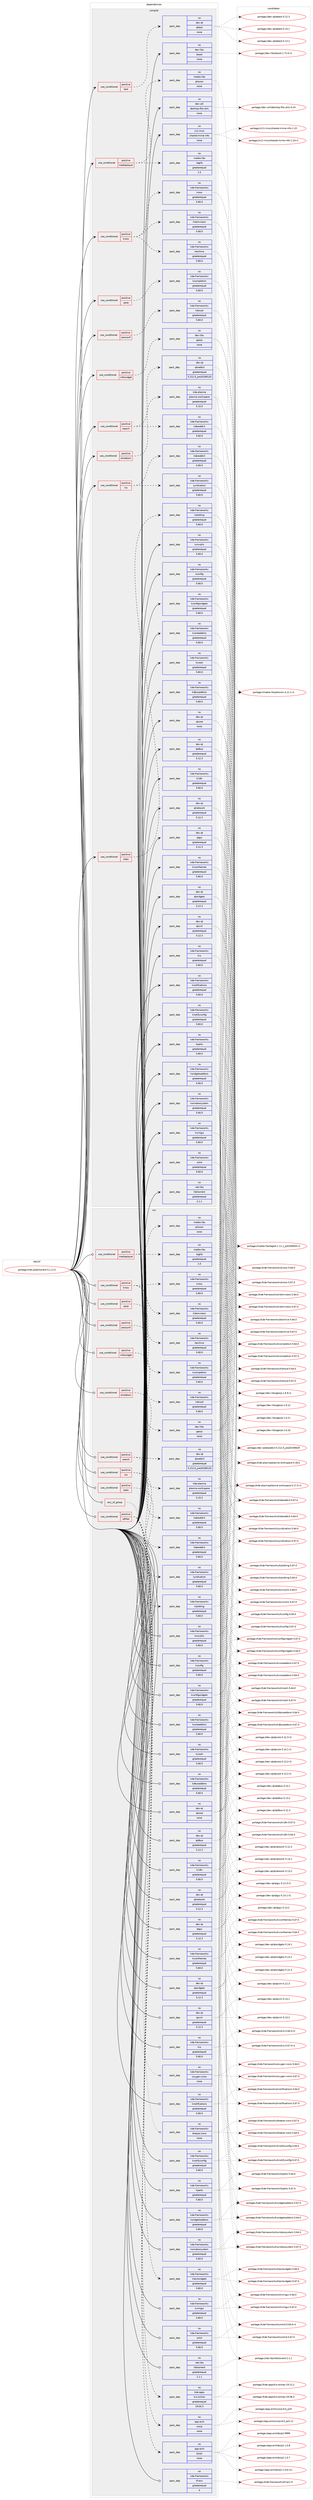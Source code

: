 digraph prolog {

# *************
# Graph options
# *************

newrank=true;
concentrate=true;
compound=true;
graph [rankdir=LR,fontname=Helvetica,fontsize=10,ranksep=1.5];#, ranksep=2.5, nodesep=0.2];
edge  [arrowhead=vee];
node  [fontname=Helvetica,fontsize=10];

# **********
# The ebuild
# **********

subgraph cluster_leftcol {
color=gray;
rank=same;
label=<<i>ebuild</i>>;
id [label="portage://net-p2p/ktorrent-5.1.2-r2", color=red, width=4, href="../net-p2p/ktorrent-5.1.2-r2.svg"];
}

# ****************
# The dependencies
# ****************

subgraph cluster_midcol {
color=gray;
label=<<i>dependencies</i>>;
subgraph cluster_compile {
fillcolor="#eeeeee";
style=filled;
label=<<i>compile</i>>;
subgraph cond24151 {
dependency118255 [label=<<TABLE BORDER="0" CELLBORDER="1" CELLSPACING="0" CELLPADDING="4"><TR><TD ROWSPAN="3" CELLPADDING="10">use_conditional</TD></TR><TR><TD>positive</TD></TR><TR><TD>infowidget</TD></TR></TABLE>>, shape=none, color=red];
subgraph pack92153 {
dependency118256 [label=<<TABLE BORDER="0" CELLBORDER="1" CELLSPACING="0" CELLPADDING="4" WIDTH="220"><TR><TD ROWSPAN="6" CELLPADDING="30">pack_dep</TD></TR><TR><TD WIDTH="110">no</TD></TR><TR><TD>dev-libs</TD></TR><TR><TD>geoip</TD></TR><TR><TD>none</TD></TR><TR><TD></TD></TR></TABLE>>, shape=none, color=blue];
}
dependency118255:e -> dependency118256:w [weight=20,style="dashed",arrowhead="vee"];
}
id:e -> dependency118255:w [weight=20,style="solid",arrowhead="vee"];
subgraph cond24152 {
dependency118257 [label=<<TABLE BORDER="0" CELLBORDER="1" CELLSPACING="0" CELLPADDING="4"><TR><TD ROWSPAN="3" CELLPADDING="10">use_conditional</TD></TR><TR><TD>positive</TD></TR><TR><TD>kross</TD></TR></TABLE>>, shape=none, color=red];
subgraph pack92154 {
dependency118258 [label=<<TABLE BORDER="0" CELLBORDER="1" CELLSPACING="0" CELLPADDING="4" WIDTH="220"><TR><TD ROWSPAN="6" CELLPADDING="30">pack_dep</TD></TR><TR><TD WIDTH="110">no</TD></TR><TR><TD>kde-frameworks</TD></TR><TR><TD>karchive</TD></TR><TR><TD>greaterequal</TD></TR><TR><TD>5.60.0</TD></TR></TABLE>>, shape=none, color=blue];
}
dependency118257:e -> dependency118258:w [weight=20,style="dashed",arrowhead="vee"];
subgraph pack92155 {
dependency118259 [label=<<TABLE BORDER="0" CELLBORDER="1" CELLSPACING="0" CELLPADDING="4" WIDTH="220"><TR><TD ROWSPAN="6" CELLPADDING="30">pack_dep</TD></TR><TR><TD WIDTH="110">no</TD></TR><TR><TD>kde-frameworks</TD></TR><TR><TD>kitemviews</TD></TR><TR><TD>greaterequal</TD></TR><TR><TD>5.60.0</TD></TR></TABLE>>, shape=none, color=blue];
}
dependency118257:e -> dependency118259:w [weight=20,style="dashed",arrowhead="vee"];
subgraph pack92156 {
dependency118260 [label=<<TABLE BORDER="0" CELLBORDER="1" CELLSPACING="0" CELLPADDING="4" WIDTH="220"><TR><TD ROWSPAN="6" CELLPADDING="30">pack_dep</TD></TR><TR><TD WIDTH="110">no</TD></TR><TR><TD>kde-frameworks</TD></TR><TR><TD>kross</TD></TR><TR><TD>greaterequal</TD></TR><TR><TD>5.60.0</TD></TR></TABLE>>, shape=none, color=blue];
}
dependency118257:e -> dependency118260:w [weight=20,style="dashed",arrowhead="vee"];
}
id:e -> dependency118257:w [weight=20,style="solid",arrowhead="vee"];
subgraph cond24153 {
dependency118261 [label=<<TABLE BORDER="0" CELLBORDER="1" CELLSPACING="0" CELLPADDING="4"><TR><TD ROWSPAN="3" CELLPADDING="10">use_conditional</TD></TR><TR><TD>positive</TD></TR><TR><TD>mediaplayer</TD></TR></TABLE>>, shape=none, color=red];
subgraph pack92157 {
dependency118262 [label=<<TABLE BORDER="0" CELLBORDER="1" CELLSPACING="0" CELLPADDING="4" WIDTH="220"><TR><TD ROWSPAN="6" CELLPADDING="30">pack_dep</TD></TR><TR><TD WIDTH="110">no</TD></TR><TR><TD>media-libs</TD></TR><TR><TD>phonon</TD></TR><TR><TD>none</TD></TR><TR><TD></TD></TR></TABLE>>, shape=none, color=blue];
}
dependency118261:e -> dependency118262:w [weight=20,style="dashed",arrowhead="vee"];
subgraph pack92158 {
dependency118263 [label=<<TABLE BORDER="0" CELLBORDER="1" CELLSPACING="0" CELLPADDING="4" WIDTH="220"><TR><TD ROWSPAN="6" CELLPADDING="30">pack_dep</TD></TR><TR><TD WIDTH="110">no</TD></TR><TR><TD>media-libs</TD></TR><TR><TD>taglib</TD></TR><TR><TD>greaterequal</TD></TR><TR><TD>1.5</TD></TR></TABLE>>, shape=none, color=blue];
}
dependency118261:e -> dependency118263:w [weight=20,style="dashed",arrowhead="vee"];
}
id:e -> dependency118261:w [weight=20,style="solid",arrowhead="vee"];
subgraph cond24154 {
dependency118264 [label=<<TABLE BORDER="0" CELLBORDER="1" CELLSPACING="0" CELLPADDING="4"><TR><TD ROWSPAN="3" CELLPADDING="10">use_conditional</TD></TR><TR><TD>positive</TD></TR><TR><TD>rss</TD></TR></TABLE>>, shape=none, color=red];
subgraph pack92159 {
dependency118265 [label=<<TABLE BORDER="0" CELLBORDER="1" CELLSPACING="0" CELLPADDING="4" WIDTH="220"><TR><TD ROWSPAN="6" CELLPADDING="30">pack_dep</TD></TR><TR><TD WIDTH="110">no</TD></TR><TR><TD>kde-frameworks</TD></TR><TR><TD>kdewebkit</TD></TR><TR><TD>greaterequal</TD></TR><TR><TD>5.60.0</TD></TR></TABLE>>, shape=none, color=blue];
}
dependency118264:e -> dependency118265:w [weight=20,style="dashed",arrowhead="vee"];
subgraph pack92160 {
dependency118266 [label=<<TABLE BORDER="0" CELLBORDER="1" CELLSPACING="0" CELLPADDING="4" WIDTH="220"><TR><TD ROWSPAN="6" CELLPADDING="30">pack_dep</TD></TR><TR><TD WIDTH="110">no</TD></TR><TR><TD>kde-frameworks</TD></TR><TR><TD>syndication</TD></TR><TR><TD>greaterequal</TD></TR><TR><TD>5.60.0</TD></TR></TABLE>>, shape=none, color=blue];
}
dependency118264:e -> dependency118266:w [weight=20,style="dashed",arrowhead="vee"];
}
id:e -> dependency118264:w [weight=20,style="solid",arrowhead="vee"];
subgraph cond24155 {
dependency118267 [label=<<TABLE BORDER="0" CELLBORDER="1" CELLSPACING="0" CELLPADDING="4"><TR><TD ROWSPAN="3" CELLPADDING="10">use_conditional</TD></TR><TR><TD>positive</TD></TR><TR><TD>search</TD></TR></TABLE>>, shape=none, color=red];
subgraph pack92161 {
dependency118268 [label=<<TABLE BORDER="0" CELLBORDER="1" CELLSPACING="0" CELLPADDING="4" WIDTH="220"><TR><TD ROWSPAN="6" CELLPADDING="30">pack_dep</TD></TR><TR><TD WIDTH="110">no</TD></TR><TR><TD>dev-qt</TD></TR><TR><TD>qtwebkit</TD></TR><TR><TD>greaterequal</TD></TR><TR><TD>5.212.0_pre20180120</TD></TR></TABLE>>, shape=none, color=blue];
}
dependency118267:e -> dependency118268:w [weight=20,style="dashed",arrowhead="vee"];
subgraph pack92162 {
dependency118269 [label=<<TABLE BORDER="0" CELLBORDER="1" CELLSPACING="0" CELLPADDING="4" WIDTH="220"><TR><TD ROWSPAN="6" CELLPADDING="30">pack_dep</TD></TR><TR><TD WIDTH="110">no</TD></TR><TR><TD>kde-frameworks</TD></TR><TR><TD>kdewebkit</TD></TR><TR><TD>greaterequal</TD></TR><TR><TD>5.60.0</TD></TR></TABLE>>, shape=none, color=blue];
}
dependency118267:e -> dependency118269:w [weight=20,style="dashed",arrowhead="vee"];
}
id:e -> dependency118267:w [weight=20,style="solid",arrowhead="vee"];
subgraph cond24156 {
dependency118270 [label=<<TABLE BORDER="0" CELLBORDER="1" CELLSPACING="0" CELLPADDING="4"><TR><TD ROWSPAN="3" CELLPADDING="10">use_conditional</TD></TR><TR><TD>positive</TD></TR><TR><TD>shutdown</TD></TR></TABLE>>, shape=none, color=red];
subgraph pack92163 {
dependency118271 [label=<<TABLE BORDER="0" CELLBORDER="1" CELLSPACING="0" CELLPADDING="4" WIDTH="220"><TR><TD ROWSPAN="6" CELLPADDING="30">pack_dep</TD></TR><TR><TD WIDTH="110">no</TD></TR><TR><TD>kde-plasma</TD></TR><TR><TD>plasma-workspace</TD></TR><TR><TD>greaterequal</TD></TR><TR><TD>5.15.5</TD></TR></TABLE>>, shape=none, color=blue];
}
dependency118270:e -> dependency118271:w [weight=20,style="dashed",arrowhead="vee"];
}
id:e -> dependency118270:w [weight=20,style="solid",arrowhead="vee"];
subgraph cond24157 {
dependency118272 [label=<<TABLE BORDER="0" CELLBORDER="1" CELLSPACING="0" CELLPADDING="4"><TR><TD ROWSPAN="3" CELLPADDING="10">use_conditional</TD></TR><TR><TD>positive</TD></TR><TR><TD>stats</TD></TR></TABLE>>, shape=none, color=red];
subgraph pack92164 {
dependency118273 [label=<<TABLE BORDER="0" CELLBORDER="1" CELLSPACING="0" CELLPADDING="4" WIDTH="220"><TR><TD ROWSPAN="6" CELLPADDING="30">pack_dep</TD></TR><TR><TD WIDTH="110">no</TD></TR><TR><TD>kde-frameworks</TD></TR><TR><TD>kplotting</TD></TR><TR><TD>greaterequal</TD></TR><TR><TD>5.60.0</TD></TR></TABLE>>, shape=none, color=blue];
}
dependency118272:e -> dependency118273:w [weight=20,style="dashed",arrowhead="vee"];
}
id:e -> dependency118272:w [weight=20,style="solid",arrowhead="vee"];
subgraph cond24158 {
dependency118274 [label=<<TABLE BORDER="0" CELLBORDER="1" CELLSPACING="0" CELLPADDING="4"><TR><TD ROWSPAN="3" CELLPADDING="10">use_conditional</TD></TR><TR><TD>positive</TD></TR><TR><TD>test</TD></TR></TABLE>>, shape=none, color=red];
subgraph pack92165 {
dependency118275 [label=<<TABLE BORDER="0" CELLBORDER="1" CELLSPACING="0" CELLPADDING="4" WIDTH="220"><TR><TD ROWSPAN="6" CELLPADDING="30">pack_dep</TD></TR><TR><TD WIDTH="110">no</TD></TR><TR><TD>dev-qt</TD></TR><TR><TD>qttest</TD></TR><TR><TD>none</TD></TR><TR><TD></TD></TR></TABLE>>, shape=none, color=blue];
}
dependency118274:e -> dependency118275:w [weight=20,style="dashed",arrowhead="vee"];
}
id:e -> dependency118274:w [weight=20,style="solid",arrowhead="vee"];
subgraph cond24159 {
dependency118276 [label=<<TABLE BORDER="0" CELLBORDER="1" CELLSPACING="0" CELLPADDING="4"><TR><TD ROWSPAN="3" CELLPADDING="10">use_conditional</TD></TR><TR><TD>positive</TD></TR><TR><TD>upnp</TD></TR></TABLE>>, shape=none, color=red];
subgraph pack92166 {
dependency118277 [label=<<TABLE BORDER="0" CELLBORDER="1" CELLSPACING="0" CELLPADDING="4" WIDTH="220"><TR><TD ROWSPAN="6" CELLPADDING="30">pack_dep</TD></TR><TR><TD WIDTH="110">no</TD></TR><TR><TD>kde-frameworks</TD></TR><TR><TD>kcompletion</TD></TR><TR><TD>greaterequal</TD></TR><TR><TD>5.60.0</TD></TR></TABLE>>, shape=none, color=blue];
}
dependency118276:e -> dependency118277:w [weight=20,style="dashed",arrowhead="vee"];
}
id:e -> dependency118276:w [weight=20,style="solid",arrowhead="vee"];
subgraph cond24160 {
dependency118278 [label=<<TABLE BORDER="0" CELLBORDER="1" CELLSPACING="0" CELLPADDING="4"><TR><TD ROWSPAN="3" CELLPADDING="10">use_conditional</TD></TR><TR><TD>positive</TD></TR><TR><TD>zeroconf</TD></TR></TABLE>>, shape=none, color=red];
subgraph pack92167 {
dependency118279 [label=<<TABLE BORDER="0" CELLBORDER="1" CELLSPACING="0" CELLPADDING="4" WIDTH="220"><TR><TD ROWSPAN="6" CELLPADDING="30">pack_dep</TD></TR><TR><TD WIDTH="110">no</TD></TR><TR><TD>kde-frameworks</TD></TR><TR><TD>kdnssd</TD></TR><TR><TD>greaterequal</TD></TR><TR><TD>5.60.0</TD></TR></TABLE>>, shape=none, color=blue];
}
dependency118278:e -> dependency118279:w [weight=20,style="dashed",arrowhead="vee"];
}
id:e -> dependency118278:w [weight=20,style="solid",arrowhead="vee"];
subgraph pack92168 {
dependency118280 [label=<<TABLE BORDER="0" CELLBORDER="1" CELLSPACING="0" CELLPADDING="4" WIDTH="220"><TR><TD ROWSPAN="6" CELLPADDING="30">pack_dep</TD></TR><TR><TD WIDTH="110">no</TD></TR><TR><TD>dev-libs</TD></TR><TR><TD>boost</TD></TR><TR><TD>none</TD></TR><TR><TD></TD></TR></TABLE>>, shape=none, color=blue];
}
id:e -> dependency118280:w [weight=20,style="solid",arrowhead="vee"];
subgraph pack92169 {
dependency118281 [label=<<TABLE BORDER="0" CELLBORDER="1" CELLSPACING="0" CELLPADDING="4" WIDTH="220"><TR><TD ROWSPAN="6" CELLPADDING="30">pack_dep</TD></TR><TR><TD WIDTH="110">no</TD></TR><TR><TD>dev-qt</TD></TR><TR><TD>qtcore</TD></TR><TR><TD>none</TD></TR><TR><TD></TD></TR></TABLE>>, shape=none, color=blue];
}
id:e -> dependency118281:w [weight=20,style="solid",arrowhead="vee"];
subgraph pack92170 {
dependency118282 [label=<<TABLE BORDER="0" CELLBORDER="1" CELLSPACING="0" CELLPADDING="4" WIDTH="220"><TR><TD ROWSPAN="6" CELLPADDING="30">pack_dep</TD></TR><TR><TD WIDTH="110">no</TD></TR><TR><TD>dev-qt</TD></TR><TR><TD>qtdbus</TD></TR><TR><TD>greaterequal</TD></TR><TR><TD>5.12.3</TD></TR></TABLE>>, shape=none, color=blue];
}
id:e -> dependency118282:w [weight=20,style="solid",arrowhead="vee"];
subgraph pack92171 {
dependency118283 [label=<<TABLE BORDER="0" CELLBORDER="1" CELLSPACING="0" CELLPADDING="4" WIDTH="220"><TR><TD ROWSPAN="6" CELLPADDING="30">pack_dep</TD></TR><TR><TD WIDTH="110">no</TD></TR><TR><TD>dev-qt</TD></TR><TR><TD>qtgui</TD></TR><TR><TD>greaterequal</TD></TR><TR><TD>5.12.3</TD></TR></TABLE>>, shape=none, color=blue];
}
id:e -> dependency118283:w [weight=20,style="solid",arrowhead="vee"];
subgraph pack92172 {
dependency118284 [label=<<TABLE BORDER="0" CELLBORDER="1" CELLSPACING="0" CELLPADDING="4" WIDTH="220"><TR><TD ROWSPAN="6" CELLPADDING="30">pack_dep</TD></TR><TR><TD WIDTH="110">no</TD></TR><TR><TD>dev-qt</TD></TR><TR><TD>qtnetwork</TD></TR><TR><TD>greaterequal</TD></TR><TR><TD>5.12.3</TD></TR></TABLE>>, shape=none, color=blue];
}
id:e -> dependency118284:w [weight=20,style="solid",arrowhead="vee"];
subgraph pack92173 {
dependency118285 [label=<<TABLE BORDER="0" CELLBORDER="1" CELLSPACING="0" CELLPADDING="4" WIDTH="220"><TR><TD ROWSPAN="6" CELLPADDING="30">pack_dep</TD></TR><TR><TD WIDTH="110">no</TD></TR><TR><TD>dev-qt</TD></TR><TR><TD>qtwidgets</TD></TR><TR><TD>greaterequal</TD></TR><TR><TD>5.12.3</TD></TR></TABLE>>, shape=none, color=blue];
}
id:e -> dependency118285:w [weight=20,style="solid",arrowhead="vee"];
subgraph pack92174 {
dependency118286 [label=<<TABLE BORDER="0" CELLBORDER="1" CELLSPACING="0" CELLPADDING="4" WIDTH="220"><TR><TD ROWSPAN="6" CELLPADDING="30">pack_dep</TD></TR><TR><TD WIDTH="110">no</TD></TR><TR><TD>dev-qt</TD></TR><TR><TD>qtxml</TD></TR><TR><TD>greaterequal</TD></TR><TR><TD>5.12.3</TD></TR></TABLE>>, shape=none, color=blue];
}
id:e -> dependency118286:w [weight=20,style="solid",arrowhead="vee"];
subgraph pack92175 {
dependency118287 [label=<<TABLE BORDER="0" CELLBORDER="1" CELLSPACING="0" CELLPADDING="4" WIDTH="220"><TR><TD ROWSPAN="6" CELLPADDING="30">pack_dep</TD></TR><TR><TD WIDTH="110">no</TD></TR><TR><TD>dev-util</TD></TR><TR><TD>desktop-file-utils</TD></TR><TR><TD>none</TD></TR><TR><TD></TD></TR></TABLE>>, shape=none, color=blue];
}
id:e -> dependency118287:w [weight=20,style="solid",arrowhead="vee"];
subgraph pack92176 {
dependency118288 [label=<<TABLE BORDER="0" CELLBORDER="1" CELLSPACING="0" CELLPADDING="4" WIDTH="220"><TR><TD ROWSPAN="6" CELLPADDING="30">pack_dep</TD></TR><TR><TD WIDTH="110">no</TD></TR><TR><TD>kde-frameworks</TD></TR><TR><TD>kcmutils</TD></TR><TR><TD>greaterequal</TD></TR><TR><TD>5.60.0</TD></TR></TABLE>>, shape=none, color=blue];
}
id:e -> dependency118288:w [weight=20,style="solid",arrowhead="vee"];
subgraph pack92177 {
dependency118289 [label=<<TABLE BORDER="0" CELLBORDER="1" CELLSPACING="0" CELLPADDING="4" WIDTH="220"><TR><TD ROWSPAN="6" CELLPADDING="30">pack_dep</TD></TR><TR><TD WIDTH="110">no</TD></TR><TR><TD>kde-frameworks</TD></TR><TR><TD>kconfig</TD></TR><TR><TD>greaterequal</TD></TR><TR><TD>5.60.0</TD></TR></TABLE>>, shape=none, color=blue];
}
id:e -> dependency118289:w [weight=20,style="solid",arrowhead="vee"];
subgraph pack92178 {
dependency118290 [label=<<TABLE BORDER="0" CELLBORDER="1" CELLSPACING="0" CELLPADDING="4" WIDTH="220"><TR><TD ROWSPAN="6" CELLPADDING="30">pack_dep</TD></TR><TR><TD WIDTH="110">no</TD></TR><TR><TD>kde-frameworks</TD></TR><TR><TD>kconfigwidgets</TD></TR><TR><TD>greaterequal</TD></TR><TR><TD>5.60.0</TD></TR></TABLE>>, shape=none, color=blue];
}
id:e -> dependency118290:w [weight=20,style="solid",arrowhead="vee"];
subgraph pack92179 {
dependency118291 [label=<<TABLE BORDER="0" CELLBORDER="1" CELLSPACING="0" CELLPADDING="4" WIDTH="220"><TR><TD ROWSPAN="6" CELLPADDING="30">pack_dep</TD></TR><TR><TD WIDTH="110">no</TD></TR><TR><TD>kde-frameworks</TD></TR><TR><TD>kcoreaddons</TD></TR><TR><TD>greaterequal</TD></TR><TR><TD>5.60.0</TD></TR></TABLE>>, shape=none, color=blue];
}
id:e -> dependency118291:w [weight=20,style="solid",arrowhead="vee"];
subgraph pack92180 {
dependency118292 [label=<<TABLE BORDER="0" CELLBORDER="1" CELLSPACING="0" CELLPADDING="4" WIDTH="220"><TR><TD ROWSPAN="6" CELLPADDING="30">pack_dep</TD></TR><TR><TD WIDTH="110">no</TD></TR><TR><TD>kde-frameworks</TD></TR><TR><TD>kcrash</TD></TR><TR><TD>greaterequal</TD></TR><TR><TD>5.60.0</TD></TR></TABLE>>, shape=none, color=blue];
}
id:e -> dependency118292:w [weight=20,style="solid",arrowhead="vee"];
subgraph pack92181 {
dependency118293 [label=<<TABLE BORDER="0" CELLBORDER="1" CELLSPACING="0" CELLPADDING="4" WIDTH="220"><TR><TD ROWSPAN="6" CELLPADDING="30">pack_dep</TD></TR><TR><TD WIDTH="110">no</TD></TR><TR><TD>kde-frameworks</TD></TR><TR><TD>kdbusaddons</TD></TR><TR><TD>greaterequal</TD></TR><TR><TD>5.60.0</TD></TR></TABLE>>, shape=none, color=blue];
}
id:e -> dependency118293:w [weight=20,style="solid",arrowhead="vee"];
subgraph pack92182 {
dependency118294 [label=<<TABLE BORDER="0" CELLBORDER="1" CELLSPACING="0" CELLPADDING="4" WIDTH="220"><TR><TD ROWSPAN="6" CELLPADDING="30">pack_dep</TD></TR><TR><TD WIDTH="110">no</TD></TR><TR><TD>kde-frameworks</TD></TR><TR><TD>ki18n</TD></TR><TR><TD>greaterequal</TD></TR><TR><TD>5.60.0</TD></TR></TABLE>>, shape=none, color=blue];
}
id:e -> dependency118294:w [weight=20,style="solid",arrowhead="vee"];
subgraph pack92183 {
dependency118295 [label=<<TABLE BORDER="0" CELLBORDER="1" CELLSPACING="0" CELLPADDING="4" WIDTH="220"><TR><TD ROWSPAN="6" CELLPADDING="30">pack_dep</TD></TR><TR><TD WIDTH="110">no</TD></TR><TR><TD>kde-frameworks</TD></TR><TR><TD>kiconthemes</TD></TR><TR><TD>greaterequal</TD></TR><TR><TD>5.60.0</TD></TR></TABLE>>, shape=none, color=blue];
}
id:e -> dependency118295:w [weight=20,style="solid",arrowhead="vee"];
subgraph pack92184 {
dependency118296 [label=<<TABLE BORDER="0" CELLBORDER="1" CELLSPACING="0" CELLPADDING="4" WIDTH="220"><TR><TD ROWSPAN="6" CELLPADDING="30">pack_dep</TD></TR><TR><TD WIDTH="110">no</TD></TR><TR><TD>kde-frameworks</TD></TR><TR><TD>kio</TD></TR><TR><TD>greaterequal</TD></TR><TR><TD>5.60.0</TD></TR></TABLE>>, shape=none, color=blue];
}
id:e -> dependency118296:w [weight=20,style="solid",arrowhead="vee"];
subgraph pack92185 {
dependency118297 [label=<<TABLE BORDER="0" CELLBORDER="1" CELLSPACING="0" CELLPADDING="4" WIDTH="220"><TR><TD ROWSPAN="6" CELLPADDING="30">pack_dep</TD></TR><TR><TD WIDTH="110">no</TD></TR><TR><TD>kde-frameworks</TD></TR><TR><TD>knotifications</TD></TR><TR><TD>greaterequal</TD></TR><TR><TD>5.60.0</TD></TR></TABLE>>, shape=none, color=blue];
}
id:e -> dependency118297:w [weight=20,style="solid",arrowhead="vee"];
subgraph pack92186 {
dependency118298 [label=<<TABLE BORDER="0" CELLBORDER="1" CELLSPACING="0" CELLPADDING="4" WIDTH="220"><TR><TD ROWSPAN="6" CELLPADDING="30">pack_dep</TD></TR><TR><TD WIDTH="110">no</TD></TR><TR><TD>kde-frameworks</TD></TR><TR><TD>knotifyconfig</TD></TR><TR><TD>greaterequal</TD></TR><TR><TD>5.60.0</TD></TR></TABLE>>, shape=none, color=blue];
}
id:e -> dependency118298:w [weight=20,style="solid",arrowhead="vee"];
subgraph pack92187 {
dependency118299 [label=<<TABLE BORDER="0" CELLBORDER="1" CELLSPACING="0" CELLPADDING="4" WIDTH="220"><TR><TD ROWSPAN="6" CELLPADDING="30">pack_dep</TD></TR><TR><TD WIDTH="110">no</TD></TR><TR><TD>kde-frameworks</TD></TR><TR><TD>kparts</TD></TR><TR><TD>greaterequal</TD></TR><TR><TD>5.60.0</TD></TR></TABLE>>, shape=none, color=blue];
}
id:e -> dependency118299:w [weight=20,style="solid",arrowhead="vee"];
subgraph pack92188 {
dependency118300 [label=<<TABLE BORDER="0" CELLBORDER="1" CELLSPACING="0" CELLPADDING="4" WIDTH="220"><TR><TD ROWSPAN="6" CELLPADDING="30">pack_dep</TD></TR><TR><TD WIDTH="110">no</TD></TR><TR><TD>kde-frameworks</TD></TR><TR><TD>kwidgetsaddons</TD></TR><TR><TD>greaterequal</TD></TR><TR><TD>5.60.0</TD></TR></TABLE>>, shape=none, color=blue];
}
id:e -> dependency118300:w [weight=20,style="solid",arrowhead="vee"];
subgraph pack92189 {
dependency118301 [label=<<TABLE BORDER="0" CELLBORDER="1" CELLSPACING="0" CELLPADDING="4" WIDTH="220"><TR><TD ROWSPAN="6" CELLPADDING="30">pack_dep</TD></TR><TR><TD WIDTH="110">no</TD></TR><TR><TD>kde-frameworks</TD></TR><TR><TD>kwindowsystem</TD></TR><TR><TD>greaterequal</TD></TR><TR><TD>5.60.0</TD></TR></TABLE>>, shape=none, color=blue];
}
id:e -> dependency118301:w [weight=20,style="solid",arrowhead="vee"];
subgraph pack92190 {
dependency118302 [label=<<TABLE BORDER="0" CELLBORDER="1" CELLSPACING="0" CELLPADDING="4" WIDTH="220"><TR><TD ROWSPAN="6" CELLPADDING="30">pack_dep</TD></TR><TR><TD WIDTH="110">no</TD></TR><TR><TD>kde-frameworks</TD></TR><TR><TD>kxmlgui</TD></TR><TR><TD>greaterequal</TD></TR><TR><TD>5.60.0</TD></TR></TABLE>>, shape=none, color=blue];
}
id:e -> dependency118302:w [weight=20,style="solid",arrowhead="vee"];
subgraph pack92191 {
dependency118303 [label=<<TABLE BORDER="0" CELLBORDER="1" CELLSPACING="0" CELLPADDING="4" WIDTH="220"><TR><TD ROWSPAN="6" CELLPADDING="30">pack_dep</TD></TR><TR><TD WIDTH="110">no</TD></TR><TR><TD>kde-frameworks</TD></TR><TR><TD>solid</TD></TR><TR><TD>greaterequal</TD></TR><TR><TD>5.60.0</TD></TR></TABLE>>, shape=none, color=blue];
}
id:e -> dependency118303:w [weight=20,style="solid",arrowhead="vee"];
subgraph pack92192 {
dependency118304 [label=<<TABLE BORDER="0" CELLBORDER="1" CELLSPACING="0" CELLPADDING="4" WIDTH="220"><TR><TD ROWSPAN="6" CELLPADDING="30">pack_dep</TD></TR><TR><TD WIDTH="110">no</TD></TR><TR><TD>net-libs</TD></TR><TR><TD>libktorrent</TD></TR><TR><TD>greaterequal</TD></TR><TR><TD>2.1.1</TD></TR></TABLE>>, shape=none, color=blue];
}
id:e -> dependency118304:w [weight=20,style="solid",arrowhead="vee"];
subgraph pack92193 {
dependency118305 [label=<<TABLE BORDER="0" CELLBORDER="1" CELLSPACING="0" CELLPADDING="4" WIDTH="220"><TR><TD ROWSPAN="6" CELLPADDING="30">pack_dep</TD></TR><TR><TD WIDTH="110">no</TD></TR><TR><TD>x11-misc</TD></TR><TR><TD>shared-mime-info</TD></TR><TR><TD>none</TD></TR><TR><TD></TD></TR></TABLE>>, shape=none, color=blue];
}
id:e -> dependency118305:w [weight=20,style="solid",arrowhead="vee"];
}
subgraph cluster_compileandrun {
fillcolor="#eeeeee";
style=filled;
label=<<i>compile and run</i>>;
}
subgraph cluster_run {
fillcolor="#eeeeee";
style=filled;
label=<<i>run</i>>;
subgraph any1852 {
dependency118306 [label=<<TABLE BORDER="0" CELLBORDER="1" CELLSPACING="0" CELLPADDING="4"><TR><TD CELLPADDING="10">any_of_group</TD></TR></TABLE>>, shape=none, color=red];subgraph pack92194 {
dependency118307 [label=<<TABLE BORDER="0" CELLBORDER="1" CELLSPACING="0" CELLPADDING="4" WIDTH="220"><TR><TD ROWSPAN="6" CELLPADDING="30">pack_dep</TD></TR><TR><TD WIDTH="110">no</TD></TR><TR><TD>kde-frameworks</TD></TR><TR><TD>breeze-icons</TD></TR><TR><TD>none</TD></TR><TR><TD></TD></TR></TABLE>>, shape=none, color=blue];
}
dependency118306:e -> dependency118307:w [weight=20,style="dotted",arrowhead="oinv"];
subgraph pack92195 {
dependency118308 [label=<<TABLE BORDER="0" CELLBORDER="1" CELLSPACING="0" CELLPADDING="4" WIDTH="220"><TR><TD ROWSPAN="6" CELLPADDING="30">pack_dep</TD></TR><TR><TD WIDTH="110">no</TD></TR><TR><TD>kde-frameworks</TD></TR><TR><TD>oxygen-icons</TD></TR><TR><TD>none</TD></TR><TR><TD></TD></TR></TABLE>>, shape=none, color=blue];
}
dependency118306:e -> dependency118308:w [weight=20,style="dotted",arrowhead="oinv"];
}
id:e -> dependency118306:w [weight=20,style="solid",arrowhead="odot"];
subgraph cond24161 {
dependency118309 [label=<<TABLE BORDER="0" CELLBORDER="1" CELLSPACING="0" CELLPADDING="4"><TR><TD ROWSPAN="3" CELLPADDING="10">use_conditional</TD></TR><TR><TD>positive</TD></TR><TR><TD>infowidget</TD></TR></TABLE>>, shape=none, color=red];
subgraph pack92196 {
dependency118310 [label=<<TABLE BORDER="0" CELLBORDER="1" CELLSPACING="0" CELLPADDING="4" WIDTH="220"><TR><TD ROWSPAN="6" CELLPADDING="30">pack_dep</TD></TR><TR><TD WIDTH="110">no</TD></TR><TR><TD>dev-libs</TD></TR><TR><TD>geoip</TD></TR><TR><TD>none</TD></TR><TR><TD></TD></TR></TABLE>>, shape=none, color=blue];
}
dependency118309:e -> dependency118310:w [weight=20,style="dashed",arrowhead="vee"];
}
id:e -> dependency118309:w [weight=20,style="solid",arrowhead="odot"];
subgraph cond24162 {
dependency118311 [label=<<TABLE BORDER="0" CELLBORDER="1" CELLSPACING="0" CELLPADDING="4"><TR><TD ROWSPAN="3" CELLPADDING="10">use_conditional</TD></TR><TR><TD>positive</TD></TR><TR><TD>ipfilter</TD></TR></TABLE>>, shape=none, color=red];
subgraph pack92197 {
dependency118312 [label=<<TABLE BORDER="0" CELLBORDER="1" CELLSPACING="0" CELLPADDING="4" WIDTH="220"><TR><TD ROWSPAN="6" CELLPADDING="30">pack_dep</TD></TR><TR><TD WIDTH="110">no</TD></TR><TR><TD>app-arch</TD></TR><TR><TD>bzip2</TD></TR><TR><TD>none</TD></TR><TR><TD></TD></TR></TABLE>>, shape=none, color=blue];
}
dependency118311:e -> dependency118312:w [weight=20,style="dashed",arrowhead="vee"];
subgraph pack92198 {
dependency118313 [label=<<TABLE BORDER="0" CELLBORDER="1" CELLSPACING="0" CELLPADDING="4" WIDTH="220"><TR><TD ROWSPAN="6" CELLPADDING="30">pack_dep</TD></TR><TR><TD WIDTH="110">no</TD></TR><TR><TD>app-arch</TD></TR><TR><TD>unzip</TD></TR><TR><TD>none</TD></TR><TR><TD></TD></TR></TABLE>>, shape=none, color=blue];
}
dependency118311:e -> dependency118313:w [weight=20,style="dashed",arrowhead="vee"];
subgraph pack92199 {
dependency118314 [label=<<TABLE BORDER="0" CELLBORDER="1" CELLSPACING="0" CELLPADDING="4" WIDTH="220"><TR><TD ROWSPAN="6" CELLPADDING="30">pack_dep</TD></TR><TR><TD WIDTH="110">no</TD></TR><TR><TD>kde-apps</TD></TR><TR><TD>kio-extras</TD></TR><TR><TD>greaterequal</TD></TR><TR><TD>19.04.3</TD></TR></TABLE>>, shape=none, color=blue];
}
dependency118311:e -> dependency118314:w [weight=20,style="dashed",arrowhead="vee"];
subgraph pack92200 {
dependency118315 [label=<<TABLE BORDER="0" CELLBORDER="1" CELLSPACING="0" CELLPADDING="4" WIDTH="220"><TR><TD ROWSPAN="6" CELLPADDING="30">pack_dep</TD></TR><TR><TD WIDTH="110">no</TD></TR><TR><TD>kde-frameworks</TD></TR><TR><TD>ktextwidgets</TD></TR><TR><TD>greaterequal</TD></TR><TR><TD>5.60.0</TD></TR></TABLE>>, shape=none, color=blue];
}
dependency118311:e -> dependency118315:w [weight=20,style="dashed",arrowhead="vee"];
}
id:e -> dependency118311:w [weight=20,style="solid",arrowhead="odot"];
subgraph cond24163 {
dependency118316 [label=<<TABLE BORDER="0" CELLBORDER="1" CELLSPACING="0" CELLPADDING="4"><TR><TD ROWSPAN="3" CELLPADDING="10">use_conditional</TD></TR><TR><TD>positive</TD></TR><TR><TD>kross</TD></TR></TABLE>>, shape=none, color=red];
subgraph pack92201 {
dependency118317 [label=<<TABLE BORDER="0" CELLBORDER="1" CELLSPACING="0" CELLPADDING="4" WIDTH="220"><TR><TD ROWSPAN="6" CELLPADDING="30">pack_dep</TD></TR><TR><TD WIDTH="110">no</TD></TR><TR><TD>kde-frameworks</TD></TR><TR><TD>karchive</TD></TR><TR><TD>greaterequal</TD></TR><TR><TD>5.60.0</TD></TR></TABLE>>, shape=none, color=blue];
}
dependency118316:e -> dependency118317:w [weight=20,style="dashed",arrowhead="vee"];
subgraph pack92202 {
dependency118318 [label=<<TABLE BORDER="0" CELLBORDER="1" CELLSPACING="0" CELLPADDING="4" WIDTH="220"><TR><TD ROWSPAN="6" CELLPADDING="30">pack_dep</TD></TR><TR><TD WIDTH="110">no</TD></TR><TR><TD>kde-frameworks</TD></TR><TR><TD>kitemviews</TD></TR><TR><TD>greaterequal</TD></TR><TR><TD>5.60.0</TD></TR></TABLE>>, shape=none, color=blue];
}
dependency118316:e -> dependency118318:w [weight=20,style="dashed",arrowhead="vee"];
subgraph pack92203 {
dependency118319 [label=<<TABLE BORDER="0" CELLBORDER="1" CELLSPACING="0" CELLPADDING="4" WIDTH="220"><TR><TD ROWSPAN="6" CELLPADDING="30">pack_dep</TD></TR><TR><TD WIDTH="110">no</TD></TR><TR><TD>kde-frameworks</TD></TR><TR><TD>kross</TD></TR><TR><TD>greaterequal</TD></TR><TR><TD>5.60.0</TD></TR></TABLE>>, shape=none, color=blue];
}
dependency118316:e -> dependency118319:w [weight=20,style="dashed",arrowhead="vee"];
}
id:e -> dependency118316:w [weight=20,style="solid",arrowhead="odot"];
subgraph cond24164 {
dependency118320 [label=<<TABLE BORDER="0" CELLBORDER="1" CELLSPACING="0" CELLPADDING="4"><TR><TD ROWSPAN="3" CELLPADDING="10">use_conditional</TD></TR><TR><TD>positive</TD></TR><TR><TD>mediaplayer</TD></TR></TABLE>>, shape=none, color=red];
subgraph pack92204 {
dependency118321 [label=<<TABLE BORDER="0" CELLBORDER="1" CELLSPACING="0" CELLPADDING="4" WIDTH="220"><TR><TD ROWSPAN="6" CELLPADDING="30">pack_dep</TD></TR><TR><TD WIDTH="110">no</TD></TR><TR><TD>media-libs</TD></TR><TR><TD>phonon</TD></TR><TR><TD>none</TD></TR><TR><TD></TD></TR></TABLE>>, shape=none, color=blue];
}
dependency118320:e -> dependency118321:w [weight=20,style="dashed",arrowhead="vee"];
subgraph pack92205 {
dependency118322 [label=<<TABLE BORDER="0" CELLBORDER="1" CELLSPACING="0" CELLPADDING="4" WIDTH="220"><TR><TD ROWSPAN="6" CELLPADDING="30">pack_dep</TD></TR><TR><TD WIDTH="110">no</TD></TR><TR><TD>media-libs</TD></TR><TR><TD>taglib</TD></TR><TR><TD>greaterequal</TD></TR><TR><TD>1.5</TD></TR></TABLE>>, shape=none, color=blue];
}
dependency118320:e -> dependency118322:w [weight=20,style="dashed",arrowhead="vee"];
}
id:e -> dependency118320:w [weight=20,style="solid",arrowhead="odot"];
subgraph cond24165 {
dependency118323 [label=<<TABLE BORDER="0" CELLBORDER="1" CELLSPACING="0" CELLPADDING="4"><TR><TD ROWSPAN="3" CELLPADDING="10">use_conditional</TD></TR><TR><TD>positive</TD></TR><TR><TD>rss</TD></TR></TABLE>>, shape=none, color=red];
subgraph pack92206 {
dependency118324 [label=<<TABLE BORDER="0" CELLBORDER="1" CELLSPACING="0" CELLPADDING="4" WIDTH="220"><TR><TD ROWSPAN="6" CELLPADDING="30">pack_dep</TD></TR><TR><TD WIDTH="110">no</TD></TR><TR><TD>kde-frameworks</TD></TR><TR><TD>kdewebkit</TD></TR><TR><TD>greaterequal</TD></TR><TR><TD>5.60.0</TD></TR></TABLE>>, shape=none, color=blue];
}
dependency118323:e -> dependency118324:w [weight=20,style="dashed",arrowhead="vee"];
subgraph pack92207 {
dependency118325 [label=<<TABLE BORDER="0" CELLBORDER="1" CELLSPACING="0" CELLPADDING="4" WIDTH="220"><TR><TD ROWSPAN="6" CELLPADDING="30">pack_dep</TD></TR><TR><TD WIDTH="110">no</TD></TR><TR><TD>kde-frameworks</TD></TR><TR><TD>syndication</TD></TR><TR><TD>greaterequal</TD></TR><TR><TD>5.60.0</TD></TR></TABLE>>, shape=none, color=blue];
}
dependency118323:e -> dependency118325:w [weight=20,style="dashed",arrowhead="vee"];
}
id:e -> dependency118323:w [weight=20,style="solid",arrowhead="odot"];
subgraph cond24166 {
dependency118326 [label=<<TABLE BORDER="0" CELLBORDER="1" CELLSPACING="0" CELLPADDING="4"><TR><TD ROWSPAN="3" CELLPADDING="10">use_conditional</TD></TR><TR><TD>positive</TD></TR><TR><TD>search</TD></TR></TABLE>>, shape=none, color=red];
subgraph pack92208 {
dependency118327 [label=<<TABLE BORDER="0" CELLBORDER="1" CELLSPACING="0" CELLPADDING="4" WIDTH="220"><TR><TD ROWSPAN="6" CELLPADDING="30">pack_dep</TD></TR><TR><TD WIDTH="110">no</TD></TR><TR><TD>dev-qt</TD></TR><TR><TD>qtwebkit</TD></TR><TR><TD>greaterequal</TD></TR><TR><TD>5.212.0_pre20180120</TD></TR></TABLE>>, shape=none, color=blue];
}
dependency118326:e -> dependency118327:w [weight=20,style="dashed",arrowhead="vee"];
subgraph pack92209 {
dependency118328 [label=<<TABLE BORDER="0" CELLBORDER="1" CELLSPACING="0" CELLPADDING="4" WIDTH="220"><TR><TD ROWSPAN="6" CELLPADDING="30">pack_dep</TD></TR><TR><TD WIDTH="110">no</TD></TR><TR><TD>kde-frameworks</TD></TR><TR><TD>kdewebkit</TD></TR><TR><TD>greaterequal</TD></TR><TR><TD>5.60.0</TD></TR></TABLE>>, shape=none, color=blue];
}
dependency118326:e -> dependency118328:w [weight=20,style="dashed",arrowhead="vee"];
}
id:e -> dependency118326:w [weight=20,style="solid",arrowhead="odot"];
subgraph cond24167 {
dependency118329 [label=<<TABLE BORDER="0" CELLBORDER="1" CELLSPACING="0" CELLPADDING="4"><TR><TD ROWSPAN="3" CELLPADDING="10">use_conditional</TD></TR><TR><TD>positive</TD></TR><TR><TD>shutdown</TD></TR></TABLE>>, shape=none, color=red];
subgraph pack92210 {
dependency118330 [label=<<TABLE BORDER="0" CELLBORDER="1" CELLSPACING="0" CELLPADDING="4" WIDTH="220"><TR><TD ROWSPAN="6" CELLPADDING="30">pack_dep</TD></TR><TR><TD WIDTH="110">no</TD></TR><TR><TD>kde-plasma</TD></TR><TR><TD>plasma-workspace</TD></TR><TR><TD>greaterequal</TD></TR><TR><TD>5.15.5</TD></TR></TABLE>>, shape=none, color=blue];
}
dependency118329:e -> dependency118330:w [weight=20,style="dashed",arrowhead="vee"];
}
id:e -> dependency118329:w [weight=20,style="solid",arrowhead="odot"];
subgraph cond24168 {
dependency118331 [label=<<TABLE BORDER="0" CELLBORDER="1" CELLSPACING="0" CELLPADDING="4"><TR><TD ROWSPAN="3" CELLPADDING="10">use_conditional</TD></TR><TR><TD>positive</TD></TR><TR><TD>stats</TD></TR></TABLE>>, shape=none, color=red];
subgraph pack92211 {
dependency118332 [label=<<TABLE BORDER="0" CELLBORDER="1" CELLSPACING="0" CELLPADDING="4" WIDTH="220"><TR><TD ROWSPAN="6" CELLPADDING="30">pack_dep</TD></TR><TR><TD WIDTH="110">no</TD></TR><TR><TD>kde-frameworks</TD></TR><TR><TD>kplotting</TD></TR><TR><TD>greaterequal</TD></TR><TR><TD>5.60.0</TD></TR></TABLE>>, shape=none, color=blue];
}
dependency118331:e -> dependency118332:w [weight=20,style="dashed",arrowhead="vee"];
}
id:e -> dependency118331:w [weight=20,style="solid",arrowhead="odot"];
subgraph cond24169 {
dependency118333 [label=<<TABLE BORDER="0" CELLBORDER="1" CELLSPACING="0" CELLPADDING="4"><TR><TD ROWSPAN="3" CELLPADDING="10">use_conditional</TD></TR><TR><TD>positive</TD></TR><TR><TD>upnp</TD></TR></TABLE>>, shape=none, color=red];
subgraph pack92212 {
dependency118334 [label=<<TABLE BORDER="0" CELLBORDER="1" CELLSPACING="0" CELLPADDING="4" WIDTH="220"><TR><TD ROWSPAN="6" CELLPADDING="30">pack_dep</TD></TR><TR><TD WIDTH="110">no</TD></TR><TR><TD>kde-frameworks</TD></TR><TR><TD>kcompletion</TD></TR><TR><TD>greaterequal</TD></TR><TR><TD>5.60.0</TD></TR></TABLE>>, shape=none, color=blue];
}
dependency118333:e -> dependency118334:w [weight=20,style="dashed",arrowhead="vee"];
}
id:e -> dependency118333:w [weight=20,style="solid",arrowhead="odot"];
subgraph cond24170 {
dependency118335 [label=<<TABLE BORDER="0" CELLBORDER="1" CELLSPACING="0" CELLPADDING="4"><TR><TD ROWSPAN="3" CELLPADDING="10">use_conditional</TD></TR><TR><TD>positive</TD></TR><TR><TD>zeroconf</TD></TR></TABLE>>, shape=none, color=red];
subgraph pack92213 {
dependency118336 [label=<<TABLE BORDER="0" CELLBORDER="1" CELLSPACING="0" CELLPADDING="4" WIDTH="220"><TR><TD ROWSPAN="6" CELLPADDING="30">pack_dep</TD></TR><TR><TD WIDTH="110">no</TD></TR><TR><TD>kde-frameworks</TD></TR><TR><TD>kdnssd</TD></TR><TR><TD>greaterequal</TD></TR><TR><TD>5.60.0</TD></TR></TABLE>>, shape=none, color=blue];
}
dependency118335:e -> dependency118336:w [weight=20,style="dashed",arrowhead="vee"];
}
id:e -> dependency118335:w [weight=20,style="solid",arrowhead="odot"];
subgraph pack92214 {
dependency118337 [label=<<TABLE BORDER="0" CELLBORDER="1" CELLSPACING="0" CELLPADDING="4" WIDTH="220"><TR><TD ROWSPAN="6" CELLPADDING="30">pack_dep</TD></TR><TR><TD WIDTH="110">no</TD></TR><TR><TD>dev-qt</TD></TR><TR><TD>qtcore</TD></TR><TR><TD>none</TD></TR><TR><TD></TD></TR></TABLE>>, shape=none, color=blue];
}
id:e -> dependency118337:w [weight=20,style="solid",arrowhead="odot"];
subgraph pack92215 {
dependency118338 [label=<<TABLE BORDER="0" CELLBORDER="1" CELLSPACING="0" CELLPADDING="4" WIDTH="220"><TR><TD ROWSPAN="6" CELLPADDING="30">pack_dep</TD></TR><TR><TD WIDTH="110">no</TD></TR><TR><TD>dev-qt</TD></TR><TR><TD>qtdbus</TD></TR><TR><TD>greaterequal</TD></TR><TR><TD>5.12.3</TD></TR></TABLE>>, shape=none, color=blue];
}
id:e -> dependency118338:w [weight=20,style="solid",arrowhead="odot"];
subgraph pack92216 {
dependency118339 [label=<<TABLE BORDER="0" CELLBORDER="1" CELLSPACING="0" CELLPADDING="4" WIDTH="220"><TR><TD ROWSPAN="6" CELLPADDING="30">pack_dep</TD></TR><TR><TD WIDTH="110">no</TD></TR><TR><TD>dev-qt</TD></TR><TR><TD>qtgui</TD></TR><TR><TD>greaterequal</TD></TR><TR><TD>5.12.3</TD></TR></TABLE>>, shape=none, color=blue];
}
id:e -> dependency118339:w [weight=20,style="solid",arrowhead="odot"];
subgraph pack92217 {
dependency118340 [label=<<TABLE BORDER="0" CELLBORDER="1" CELLSPACING="0" CELLPADDING="4" WIDTH="220"><TR><TD ROWSPAN="6" CELLPADDING="30">pack_dep</TD></TR><TR><TD WIDTH="110">no</TD></TR><TR><TD>dev-qt</TD></TR><TR><TD>qtnetwork</TD></TR><TR><TD>greaterequal</TD></TR><TR><TD>5.12.3</TD></TR></TABLE>>, shape=none, color=blue];
}
id:e -> dependency118340:w [weight=20,style="solid",arrowhead="odot"];
subgraph pack92218 {
dependency118341 [label=<<TABLE BORDER="0" CELLBORDER="1" CELLSPACING="0" CELLPADDING="4" WIDTH="220"><TR><TD ROWSPAN="6" CELLPADDING="30">pack_dep</TD></TR><TR><TD WIDTH="110">no</TD></TR><TR><TD>dev-qt</TD></TR><TR><TD>qtwidgets</TD></TR><TR><TD>greaterequal</TD></TR><TR><TD>5.12.3</TD></TR></TABLE>>, shape=none, color=blue];
}
id:e -> dependency118341:w [weight=20,style="solid",arrowhead="odot"];
subgraph pack92219 {
dependency118342 [label=<<TABLE BORDER="0" CELLBORDER="1" CELLSPACING="0" CELLPADDING="4" WIDTH="220"><TR><TD ROWSPAN="6" CELLPADDING="30">pack_dep</TD></TR><TR><TD WIDTH="110">no</TD></TR><TR><TD>dev-qt</TD></TR><TR><TD>qtxml</TD></TR><TR><TD>greaterequal</TD></TR><TR><TD>5.12.3</TD></TR></TABLE>>, shape=none, color=blue];
}
id:e -> dependency118342:w [weight=20,style="solid",arrowhead="odot"];
subgraph pack92220 {
dependency118343 [label=<<TABLE BORDER="0" CELLBORDER="1" CELLSPACING="0" CELLPADDING="4" WIDTH="220"><TR><TD ROWSPAN="6" CELLPADDING="30">pack_dep</TD></TR><TR><TD WIDTH="110">no</TD></TR><TR><TD>kde-frameworks</TD></TR><TR><TD>kcmutils</TD></TR><TR><TD>greaterequal</TD></TR><TR><TD>5.60.0</TD></TR></TABLE>>, shape=none, color=blue];
}
id:e -> dependency118343:w [weight=20,style="solid",arrowhead="odot"];
subgraph pack92221 {
dependency118344 [label=<<TABLE BORDER="0" CELLBORDER="1" CELLSPACING="0" CELLPADDING="4" WIDTH="220"><TR><TD ROWSPAN="6" CELLPADDING="30">pack_dep</TD></TR><TR><TD WIDTH="110">no</TD></TR><TR><TD>kde-frameworks</TD></TR><TR><TD>kconfig</TD></TR><TR><TD>greaterequal</TD></TR><TR><TD>5.60.0</TD></TR></TABLE>>, shape=none, color=blue];
}
id:e -> dependency118344:w [weight=20,style="solid",arrowhead="odot"];
subgraph pack92222 {
dependency118345 [label=<<TABLE BORDER="0" CELLBORDER="1" CELLSPACING="0" CELLPADDING="4" WIDTH="220"><TR><TD ROWSPAN="6" CELLPADDING="30">pack_dep</TD></TR><TR><TD WIDTH="110">no</TD></TR><TR><TD>kde-frameworks</TD></TR><TR><TD>kconfigwidgets</TD></TR><TR><TD>greaterequal</TD></TR><TR><TD>5.60.0</TD></TR></TABLE>>, shape=none, color=blue];
}
id:e -> dependency118345:w [weight=20,style="solid",arrowhead="odot"];
subgraph pack92223 {
dependency118346 [label=<<TABLE BORDER="0" CELLBORDER="1" CELLSPACING="0" CELLPADDING="4" WIDTH="220"><TR><TD ROWSPAN="6" CELLPADDING="30">pack_dep</TD></TR><TR><TD WIDTH="110">no</TD></TR><TR><TD>kde-frameworks</TD></TR><TR><TD>kcoreaddons</TD></TR><TR><TD>greaterequal</TD></TR><TR><TD>5.60.0</TD></TR></TABLE>>, shape=none, color=blue];
}
id:e -> dependency118346:w [weight=20,style="solid",arrowhead="odot"];
subgraph pack92224 {
dependency118347 [label=<<TABLE BORDER="0" CELLBORDER="1" CELLSPACING="0" CELLPADDING="4" WIDTH="220"><TR><TD ROWSPAN="6" CELLPADDING="30">pack_dep</TD></TR><TR><TD WIDTH="110">no</TD></TR><TR><TD>kde-frameworks</TD></TR><TR><TD>kcrash</TD></TR><TR><TD>greaterequal</TD></TR><TR><TD>5.60.0</TD></TR></TABLE>>, shape=none, color=blue];
}
id:e -> dependency118347:w [weight=20,style="solid",arrowhead="odot"];
subgraph pack92225 {
dependency118348 [label=<<TABLE BORDER="0" CELLBORDER="1" CELLSPACING="0" CELLPADDING="4" WIDTH="220"><TR><TD ROWSPAN="6" CELLPADDING="30">pack_dep</TD></TR><TR><TD WIDTH="110">no</TD></TR><TR><TD>kde-frameworks</TD></TR><TR><TD>kdbusaddons</TD></TR><TR><TD>greaterequal</TD></TR><TR><TD>5.60.0</TD></TR></TABLE>>, shape=none, color=blue];
}
id:e -> dependency118348:w [weight=20,style="solid",arrowhead="odot"];
subgraph pack92226 {
dependency118349 [label=<<TABLE BORDER="0" CELLBORDER="1" CELLSPACING="0" CELLPADDING="4" WIDTH="220"><TR><TD ROWSPAN="6" CELLPADDING="30">pack_dep</TD></TR><TR><TD WIDTH="110">no</TD></TR><TR><TD>kde-frameworks</TD></TR><TR><TD>kf-env</TD></TR><TR><TD>greaterequal</TD></TR><TR><TD>4</TD></TR></TABLE>>, shape=none, color=blue];
}
id:e -> dependency118349:w [weight=20,style="solid",arrowhead="odot"];
subgraph pack92227 {
dependency118350 [label=<<TABLE BORDER="0" CELLBORDER="1" CELLSPACING="0" CELLPADDING="4" WIDTH="220"><TR><TD ROWSPAN="6" CELLPADDING="30">pack_dep</TD></TR><TR><TD WIDTH="110">no</TD></TR><TR><TD>kde-frameworks</TD></TR><TR><TD>ki18n</TD></TR><TR><TD>greaterequal</TD></TR><TR><TD>5.60.0</TD></TR></TABLE>>, shape=none, color=blue];
}
id:e -> dependency118350:w [weight=20,style="solid",arrowhead="odot"];
subgraph pack92228 {
dependency118351 [label=<<TABLE BORDER="0" CELLBORDER="1" CELLSPACING="0" CELLPADDING="4" WIDTH="220"><TR><TD ROWSPAN="6" CELLPADDING="30">pack_dep</TD></TR><TR><TD WIDTH="110">no</TD></TR><TR><TD>kde-frameworks</TD></TR><TR><TD>kiconthemes</TD></TR><TR><TD>greaterequal</TD></TR><TR><TD>5.60.0</TD></TR></TABLE>>, shape=none, color=blue];
}
id:e -> dependency118351:w [weight=20,style="solid",arrowhead="odot"];
subgraph pack92229 {
dependency118352 [label=<<TABLE BORDER="0" CELLBORDER="1" CELLSPACING="0" CELLPADDING="4" WIDTH="220"><TR><TD ROWSPAN="6" CELLPADDING="30">pack_dep</TD></TR><TR><TD WIDTH="110">no</TD></TR><TR><TD>kde-frameworks</TD></TR><TR><TD>kio</TD></TR><TR><TD>greaterequal</TD></TR><TR><TD>5.60.0</TD></TR></TABLE>>, shape=none, color=blue];
}
id:e -> dependency118352:w [weight=20,style="solid",arrowhead="odot"];
subgraph pack92230 {
dependency118353 [label=<<TABLE BORDER="0" CELLBORDER="1" CELLSPACING="0" CELLPADDING="4" WIDTH="220"><TR><TD ROWSPAN="6" CELLPADDING="30">pack_dep</TD></TR><TR><TD WIDTH="110">no</TD></TR><TR><TD>kde-frameworks</TD></TR><TR><TD>knotifications</TD></TR><TR><TD>greaterequal</TD></TR><TR><TD>5.60.0</TD></TR></TABLE>>, shape=none, color=blue];
}
id:e -> dependency118353:w [weight=20,style="solid",arrowhead="odot"];
subgraph pack92231 {
dependency118354 [label=<<TABLE BORDER="0" CELLBORDER="1" CELLSPACING="0" CELLPADDING="4" WIDTH="220"><TR><TD ROWSPAN="6" CELLPADDING="30">pack_dep</TD></TR><TR><TD WIDTH="110">no</TD></TR><TR><TD>kde-frameworks</TD></TR><TR><TD>knotifyconfig</TD></TR><TR><TD>greaterequal</TD></TR><TR><TD>5.60.0</TD></TR></TABLE>>, shape=none, color=blue];
}
id:e -> dependency118354:w [weight=20,style="solid",arrowhead="odot"];
subgraph pack92232 {
dependency118355 [label=<<TABLE BORDER="0" CELLBORDER="1" CELLSPACING="0" CELLPADDING="4" WIDTH="220"><TR><TD ROWSPAN="6" CELLPADDING="30">pack_dep</TD></TR><TR><TD WIDTH="110">no</TD></TR><TR><TD>kde-frameworks</TD></TR><TR><TD>kparts</TD></TR><TR><TD>greaterequal</TD></TR><TR><TD>5.60.0</TD></TR></TABLE>>, shape=none, color=blue];
}
id:e -> dependency118355:w [weight=20,style="solid",arrowhead="odot"];
subgraph pack92233 {
dependency118356 [label=<<TABLE BORDER="0" CELLBORDER="1" CELLSPACING="0" CELLPADDING="4" WIDTH="220"><TR><TD ROWSPAN="6" CELLPADDING="30">pack_dep</TD></TR><TR><TD WIDTH="110">no</TD></TR><TR><TD>kde-frameworks</TD></TR><TR><TD>kwidgetsaddons</TD></TR><TR><TD>greaterequal</TD></TR><TR><TD>5.60.0</TD></TR></TABLE>>, shape=none, color=blue];
}
id:e -> dependency118356:w [weight=20,style="solid",arrowhead="odot"];
subgraph pack92234 {
dependency118357 [label=<<TABLE BORDER="0" CELLBORDER="1" CELLSPACING="0" CELLPADDING="4" WIDTH="220"><TR><TD ROWSPAN="6" CELLPADDING="30">pack_dep</TD></TR><TR><TD WIDTH="110">no</TD></TR><TR><TD>kde-frameworks</TD></TR><TR><TD>kwindowsystem</TD></TR><TR><TD>greaterequal</TD></TR><TR><TD>5.60.0</TD></TR></TABLE>>, shape=none, color=blue];
}
id:e -> dependency118357:w [weight=20,style="solid",arrowhead="odot"];
subgraph pack92235 {
dependency118358 [label=<<TABLE BORDER="0" CELLBORDER="1" CELLSPACING="0" CELLPADDING="4" WIDTH="220"><TR><TD ROWSPAN="6" CELLPADDING="30">pack_dep</TD></TR><TR><TD WIDTH="110">no</TD></TR><TR><TD>kde-frameworks</TD></TR><TR><TD>kxmlgui</TD></TR><TR><TD>greaterequal</TD></TR><TR><TD>5.60.0</TD></TR></TABLE>>, shape=none, color=blue];
}
id:e -> dependency118358:w [weight=20,style="solid",arrowhead="odot"];
subgraph pack92236 {
dependency118359 [label=<<TABLE BORDER="0" CELLBORDER="1" CELLSPACING="0" CELLPADDING="4" WIDTH="220"><TR><TD ROWSPAN="6" CELLPADDING="30">pack_dep</TD></TR><TR><TD WIDTH="110">no</TD></TR><TR><TD>kde-frameworks</TD></TR><TR><TD>solid</TD></TR><TR><TD>greaterequal</TD></TR><TR><TD>5.60.0</TD></TR></TABLE>>, shape=none, color=blue];
}
id:e -> dependency118359:w [weight=20,style="solid",arrowhead="odot"];
subgraph pack92237 {
dependency118360 [label=<<TABLE BORDER="0" CELLBORDER="1" CELLSPACING="0" CELLPADDING="4" WIDTH="220"><TR><TD ROWSPAN="6" CELLPADDING="30">pack_dep</TD></TR><TR><TD WIDTH="110">no</TD></TR><TR><TD>net-libs</TD></TR><TR><TD>libktorrent</TD></TR><TR><TD>greaterequal</TD></TR><TR><TD>2.1.1</TD></TR></TABLE>>, shape=none, color=blue];
}
id:e -> dependency118360:w [weight=20,style="solid",arrowhead="odot"];
}
}

# **************
# The candidates
# **************

subgraph cluster_choices {
rank=same;
color=gray;
label=<<i>candidates</i>>;

subgraph choice92153 {
color=black;
nodesep=1;
choice1001011184510810598115471031011111051124549465446574511449 [label="portage://dev-libs/geoip-1.6.9-r1", color=red, width=4,href="../dev-libs/geoip-1.6.9-r1.svg"];
choice10010111845108105981154710310111110511245494654464950 [label="portage://dev-libs/geoip-1.6.12", color=red, width=4,href="../dev-libs/geoip-1.6.12.svg"];
choice10010111845108105981154710310111110511245494654464949 [label="portage://dev-libs/geoip-1.6.11", color=red, width=4,href="../dev-libs/geoip-1.6.11.svg"];
choice10010111845108105981154710310111110511245494654464948 [label="portage://dev-libs/geoip-1.6.10", color=red, width=4,href="../dev-libs/geoip-1.6.10.svg"];
dependency118256:e -> choice1001011184510810598115471031011111051124549465446574511449:w [style=dotted,weight="100"];
dependency118256:e -> choice10010111845108105981154710310111110511245494654464950:w [style=dotted,weight="100"];
dependency118256:e -> choice10010111845108105981154710310111110511245494654464949:w [style=dotted,weight="100"];
dependency118256:e -> choice10010111845108105981154710310111110511245494654464948:w [style=dotted,weight="100"];
}
subgraph choice92154 {
color=black;
nodesep=1;
choice107100101451021149710910111911111410711547107971149910410511810145534654554648 [label="portage://kde-frameworks/karchive-5.67.0", color=red, width=4,href="../kde-frameworks/karchive-5.67.0.svg"];
choice107100101451021149710910111911111410711547107971149910410511810145534654524648 [label="portage://kde-frameworks/karchive-5.64.0", color=red, width=4,href="../kde-frameworks/karchive-5.64.0.svg"];
dependency118258:e -> choice107100101451021149710910111911111410711547107971149910410511810145534654554648:w [style=dotted,weight="100"];
dependency118258:e -> choice107100101451021149710910111911111410711547107971149910410511810145534654524648:w [style=dotted,weight="100"];
}
subgraph choice92155 {
color=black;
nodesep=1;
choice10710010145102114971091011191111141071154710710511610110911810510111911545534654554648 [label="portage://kde-frameworks/kitemviews-5.67.0", color=red, width=4,href="../kde-frameworks/kitemviews-5.67.0.svg"];
choice10710010145102114971091011191111141071154710710511610110911810510111911545534654524648 [label="portage://kde-frameworks/kitemviews-5.64.0", color=red, width=4,href="../kde-frameworks/kitemviews-5.64.0.svg"];
dependency118259:e -> choice10710010145102114971091011191111141071154710710511610110911810510111911545534654554648:w [style=dotted,weight="100"];
dependency118259:e -> choice10710010145102114971091011191111141071154710710511610110911810510111911545534654524648:w [style=dotted,weight="100"];
}
subgraph choice92156 {
color=black;
nodesep=1;
choice10710010145102114971091011191111141071154710711411111511545534654554648 [label="portage://kde-frameworks/kross-5.67.0", color=red, width=4,href="../kde-frameworks/kross-5.67.0.svg"];
choice10710010145102114971091011191111141071154710711411111511545534654524648 [label="portage://kde-frameworks/kross-5.64.0", color=red, width=4,href="../kde-frameworks/kross-5.64.0.svg"];
dependency118260:e -> choice10710010145102114971091011191111141071154710711411111511545534654554648:w [style=dotted,weight="100"];
dependency118260:e -> choice10710010145102114971091011191111141071154710711411111511545534654524648:w [style=dotted,weight="100"];
}
subgraph choice92157 {
color=black;
nodesep=1;
choice10910110010597451081059811547112104111110111110455246494946494511449 [label="portage://media-libs/phonon-4.11.1-r1", color=red, width=4,href="../media-libs/phonon-4.11.1-r1.svg"];
dependency118262:e -> choice10910110010597451081059811547112104111110111110455246494946494511449:w [style=dotted,weight="100"];
}
subgraph choice92158 {
color=black;
nodesep=1;
choice109101100105974510810598115471169710310810598454946494946499511250484957485750484511449 [label="portage://media-libs/taglib-1.11.1_p20190920-r1", color=red, width=4,href="../media-libs/taglib-1.11.1_p20190920-r1.svg"];
dependency118263:e -> choice109101100105974510810598115471169710310810598454946494946499511250484957485750484511449:w [style=dotted,weight="100"];
}
subgraph choice92159 {
color=black;
nodesep=1;
choice1071001014510211497109101119111114107115471071001011191019810710511645534654554648 [label="portage://kde-frameworks/kdewebkit-5.67.0", color=red, width=4,href="../kde-frameworks/kdewebkit-5.67.0.svg"];
choice1071001014510211497109101119111114107115471071001011191019810710511645534654524648 [label="portage://kde-frameworks/kdewebkit-5.64.0", color=red, width=4,href="../kde-frameworks/kdewebkit-5.64.0.svg"];
dependency118265:e -> choice1071001014510211497109101119111114107115471071001011191019810710511645534654554648:w [style=dotted,weight="100"];
dependency118265:e -> choice1071001014510211497109101119111114107115471071001011191019810710511645534654524648:w [style=dotted,weight="100"];
}
subgraph choice92160 {
color=black;
nodesep=1;
choice107100101451021149710910111911111410711547115121110100105999711610511111045534654554648 [label="portage://kde-frameworks/syndication-5.67.0", color=red, width=4,href="../kde-frameworks/syndication-5.67.0.svg"];
choice107100101451021149710910111911111410711547115121110100105999711610511111045534654524648 [label="portage://kde-frameworks/syndication-5.64.0", color=red, width=4,href="../kde-frameworks/syndication-5.64.0.svg"];
dependency118266:e -> choice107100101451021149710910111911111410711547115121110100105999711610511111045534654554648:w [style=dotted,weight="100"];
dependency118266:e -> choice107100101451021149710910111911111410711547115121110100105999711610511111045534654524648:w [style=dotted,weight="100"];
}
subgraph choice92161 {
color=black;
nodesep=1;
choice1001011184511311647113116119101981071051164553465049504648951121141015048495748545057 [label="portage://dev-qt/qtwebkit-5.212.0_pre20190629", color=red, width=4,href="../dev-qt/qtwebkit-5.212.0_pre20190629.svg"];
dependency118268:e -> choice1001011184511311647113116119101981071051164553465049504648951121141015048495748545057:w [style=dotted,weight="100"];
}
subgraph choice92162 {
color=black;
nodesep=1;
choice1071001014510211497109101119111114107115471071001011191019810710511645534654554648 [label="portage://kde-frameworks/kdewebkit-5.67.0", color=red, width=4,href="../kde-frameworks/kdewebkit-5.67.0.svg"];
choice1071001014510211497109101119111114107115471071001011191019810710511645534654524648 [label="portage://kde-frameworks/kdewebkit-5.64.0", color=red, width=4,href="../kde-frameworks/kdewebkit-5.64.0.svg"];
dependency118269:e -> choice1071001014510211497109101119111114107115471071001011191019810710511645534654554648:w [style=dotted,weight="100"];
dependency118269:e -> choice1071001014510211497109101119111114107115471071001011191019810710511645534654524648:w [style=dotted,weight="100"];
}
subgraph choice92163 {
color=black;
nodesep=1;
choice10710010145112108971151099747112108971151099745119111114107115112979910145534649564648 [label="portage://kde-plasma/plasma-workspace-5.18.0", color=red, width=4,href="../kde-plasma/plasma-workspace-5.18.0.svg"];
choice107100101451121089711510997471121089711510997451191111141071151129799101455346495546534511449 [label="portage://kde-plasma/plasma-workspace-5.17.5-r1", color=red, width=4,href="../kde-plasma/plasma-workspace-5.17.5-r1.svg"];
dependency118271:e -> choice10710010145112108971151099747112108971151099745119111114107115112979910145534649564648:w [style=dotted,weight="100"];
dependency118271:e -> choice107100101451121089711510997471121089711510997451191111141071151129799101455346495546534511449:w [style=dotted,weight="100"];
}
subgraph choice92164 {
color=black;
nodesep=1;
choice10710010145102114971091011191111141071154710711210811111611610511010345534654554648 [label="portage://kde-frameworks/kplotting-5.67.0", color=red, width=4,href="../kde-frameworks/kplotting-5.67.0.svg"];
choice10710010145102114971091011191111141071154710711210811111611610511010345534654524648 [label="portage://kde-frameworks/kplotting-5.64.0", color=red, width=4,href="../kde-frameworks/kplotting-5.64.0.svg"];
dependency118273:e -> choice10710010145102114971091011191111141071154710711210811111611610511010345534654554648:w [style=dotted,weight="100"];
dependency118273:e -> choice10710010145102114971091011191111141071154710711210811111611610511010345534654524648:w [style=dotted,weight="100"];
}
subgraph choice92165 {
color=black;
nodesep=1;
choice100101118451131164711311611610111511645534649524649 [label="portage://dev-qt/qttest-5.14.1", color=red, width=4,href="../dev-qt/qttest-5.14.1.svg"];
choice100101118451131164711311611610111511645534649514650 [label="portage://dev-qt/qttest-5.13.2", color=red, width=4,href="../dev-qt/qttest-5.13.2.svg"];
choice100101118451131164711311611610111511645534649504651 [label="portage://dev-qt/qttest-5.12.3", color=red, width=4,href="../dev-qt/qttest-5.12.3.svg"];
dependency118275:e -> choice100101118451131164711311611610111511645534649524649:w [style=dotted,weight="100"];
dependency118275:e -> choice100101118451131164711311611610111511645534649514650:w [style=dotted,weight="100"];
dependency118275:e -> choice100101118451131164711311611610111511645534649504651:w [style=dotted,weight="100"];
}
subgraph choice92166 {
color=black;
nodesep=1;
choice1071001014510211497109101119111114107115471079911110911210810111610511111045534654554648 [label="portage://kde-frameworks/kcompletion-5.67.0", color=red, width=4,href="../kde-frameworks/kcompletion-5.67.0.svg"];
choice1071001014510211497109101119111114107115471079911110911210810111610511111045534654524648 [label="portage://kde-frameworks/kcompletion-5.64.0", color=red, width=4,href="../kde-frameworks/kcompletion-5.64.0.svg"];
dependency118277:e -> choice1071001014510211497109101119111114107115471079911110911210810111610511111045534654554648:w [style=dotted,weight="100"];
dependency118277:e -> choice1071001014510211497109101119111114107115471079911110911210810111610511111045534654524648:w [style=dotted,weight="100"];
}
subgraph choice92167 {
color=black;
nodesep=1;
choice10710010145102114971091011191111141071154710710011011511510045534654554648 [label="portage://kde-frameworks/kdnssd-5.67.0", color=red, width=4,href="../kde-frameworks/kdnssd-5.67.0.svg"];
choice10710010145102114971091011191111141071154710710011011511510045534654524648 [label="portage://kde-frameworks/kdnssd-5.64.0", color=red, width=4,href="../kde-frameworks/kdnssd-5.64.0.svg"];
dependency118279:e -> choice10710010145102114971091011191111141071154710710011011511510045534654554648:w [style=dotted,weight="100"];
dependency118279:e -> choice10710010145102114971091011191111141071154710710011011511510045534654524648:w [style=dotted,weight="100"];
}
subgraph choice92168 {
color=black;
nodesep=1;
choice10010111845108105981154798111111115116454946555046484511449 [label="portage://dev-libs/boost-1.72.0-r1", color=red, width=4,href="../dev-libs/boost-1.72.0-r1.svg"];
dependency118280:e -> choice10010111845108105981154798111111115116454946555046484511449:w [style=dotted,weight="100"];
}
subgraph choice92169 {
color=black;
nodesep=1;
choice100101118451131164711311699111114101455346495246494511449 [label="portage://dev-qt/qtcore-5.14.1-r1", color=red, width=4,href="../dev-qt/qtcore-5.14.1-r1.svg"];
choice100101118451131164711311699111114101455346495146504511450 [label="portage://dev-qt/qtcore-5.13.2-r2", color=red, width=4,href="../dev-qt/qtcore-5.13.2-r2.svg"];
choice100101118451131164711311699111114101455346495146504511449 [label="portage://dev-qt/qtcore-5.13.2-r1", color=red, width=4,href="../dev-qt/qtcore-5.13.2-r1.svg"];
choice100101118451131164711311699111114101455346495046514511450 [label="portage://dev-qt/qtcore-5.12.3-r2", color=red, width=4,href="../dev-qt/qtcore-5.12.3-r2.svg"];
dependency118281:e -> choice100101118451131164711311699111114101455346495246494511449:w [style=dotted,weight="100"];
dependency118281:e -> choice100101118451131164711311699111114101455346495146504511450:w [style=dotted,weight="100"];
dependency118281:e -> choice100101118451131164711311699111114101455346495146504511449:w [style=dotted,weight="100"];
dependency118281:e -> choice100101118451131164711311699111114101455346495046514511450:w [style=dotted,weight="100"];
}
subgraph choice92170 {
color=black;
nodesep=1;
choice10010111845113116471131161009811711545534649524649 [label="portage://dev-qt/qtdbus-5.14.1", color=red, width=4,href="../dev-qt/qtdbus-5.14.1.svg"];
choice10010111845113116471131161009811711545534649514650 [label="portage://dev-qt/qtdbus-5.13.2", color=red, width=4,href="../dev-qt/qtdbus-5.13.2.svg"];
choice10010111845113116471131161009811711545534649504651 [label="portage://dev-qt/qtdbus-5.12.3", color=red, width=4,href="../dev-qt/qtdbus-5.12.3.svg"];
dependency118282:e -> choice10010111845113116471131161009811711545534649524649:w [style=dotted,weight="100"];
dependency118282:e -> choice10010111845113116471131161009811711545534649514650:w [style=dotted,weight="100"];
dependency118282:e -> choice10010111845113116471131161009811711545534649504651:w [style=dotted,weight="100"];
}
subgraph choice92171 {
color=black;
nodesep=1;
choice1001011184511311647113116103117105455346495246494511450 [label="portage://dev-qt/qtgui-5.14.1-r2", color=red, width=4,href="../dev-qt/qtgui-5.14.1-r2.svg"];
choice100101118451131164711311610311710545534649514650 [label="portage://dev-qt/qtgui-5.13.2", color=red, width=4,href="../dev-qt/qtgui-5.13.2.svg"];
choice1001011184511311647113116103117105455346495046514511449 [label="portage://dev-qt/qtgui-5.12.3-r1", color=red, width=4,href="../dev-qt/qtgui-5.12.3-r1.svg"];
dependency118283:e -> choice1001011184511311647113116103117105455346495246494511450:w [style=dotted,weight="100"];
dependency118283:e -> choice100101118451131164711311610311710545534649514650:w [style=dotted,weight="100"];
dependency118283:e -> choice1001011184511311647113116103117105455346495046514511449:w [style=dotted,weight="100"];
}
subgraph choice92172 {
color=black;
nodesep=1;
choice100101118451131164711311611010111611911111410745534649524649 [label="portage://dev-qt/qtnetwork-5.14.1", color=red, width=4,href="../dev-qt/qtnetwork-5.14.1.svg"];
choice100101118451131164711311611010111611911111410745534649514650 [label="portage://dev-qt/qtnetwork-5.13.2", color=red, width=4,href="../dev-qt/qtnetwork-5.13.2.svg"];
choice100101118451131164711311611010111611911111410745534649504651 [label="portage://dev-qt/qtnetwork-5.12.3", color=red, width=4,href="../dev-qt/qtnetwork-5.12.3.svg"];
dependency118284:e -> choice100101118451131164711311611010111611911111410745534649524649:w [style=dotted,weight="100"];
dependency118284:e -> choice100101118451131164711311611010111611911111410745534649514650:w [style=dotted,weight="100"];
dependency118284:e -> choice100101118451131164711311611010111611911111410745534649504651:w [style=dotted,weight="100"];
}
subgraph choice92173 {
color=black;
nodesep=1;
choice100101118451131164711311611910510010310111611545534649524649 [label="portage://dev-qt/qtwidgets-5.14.1", color=red, width=4,href="../dev-qt/qtwidgets-5.14.1.svg"];
choice100101118451131164711311611910510010310111611545534649514650 [label="portage://dev-qt/qtwidgets-5.13.2", color=red, width=4,href="../dev-qt/qtwidgets-5.13.2.svg"];
choice100101118451131164711311611910510010310111611545534649504651 [label="portage://dev-qt/qtwidgets-5.12.3", color=red, width=4,href="../dev-qt/qtwidgets-5.12.3.svg"];
dependency118285:e -> choice100101118451131164711311611910510010310111611545534649524649:w [style=dotted,weight="100"];
dependency118285:e -> choice100101118451131164711311611910510010310111611545534649514650:w [style=dotted,weight="100"];
dependency118285:e -> choice100101118451131164711311611910510010310111611545534649504651:w [style=dotted,weight="100"];
}
subgraph choice92174 {
color=black;
nodesep=1;
choice100101118451131164711311612010910845534649524649 [label="portage://dev-qt/qtxml-5.14.1", color=red, width=4,href="../dev-qt/qtxml-5.14.1.svg"];
choice100101118451131164711311612010910845534649514650 [label="portage://dev-qt/qtxml-5.13.2", color=red, width=4,href="../dev-qt/qtxml-5.13.2.svg"];
choice100101118451131164711311612010910845534649504651 [label="portage://dev-qt/qtxml-5.12.3", color=red, width=4,href="../dev-qt/qtxml-5.12.3.svg"];
dependency118286:e -> choice100101118451131164711311612010910845534649524649:w [style=dotted,weight="100"];
dependency118286:e -> choice100101118451131164711311612010910845534649514650:w [style=dotted,weight="100"];
dependency118286:e -> choice100101118451131164711311612010910845534649504651:w [style=dotted,weight="100"];
}
subgraph choice92175 {
color=black;
nodesep=1;
choice100101118451171161051084710010111510711611111245102105108101451171161051081154548465052 [label="portage://dev-util/desktop-file-utils-0.24", color=red, width=4,href="../dev-util/desktop-file-utils-0.24.svg"];
dependency118287:e -> choice100101118451171161051084710010111510711611111245102105108101451171161051081154548465052:w [style=dotted,weight="100"];
}
subgraph choice92176 {
color=black;
nodesep=1;
choice1071001014510211497109101119111114107115471079910911711610510811545534654554648 [label="portage://kde-frameworks/kcmutils-5.67.0", color=red, width=4,href="../kde-frameworks/kcmutils-5.67.0.svg"];
choice1071001014510211497109101119111114107115471079910911711610510811545534654524648 [label="portage://kde-frameworks/kcmutils-5.64.0", color=red, width=4,href="../kde-frameworks/kcmutils-5.64.0.svg"];
dependency118288:e -> choice1071001014510211497109101119111114107115471079910911711610510811545534654554648:w [style=dotted,weight="100"];
dependency118288:e -> choice1071001014510211497109101119111114107115471079910911711610510811545534654524648:w [style=dotted,weight="100"];
}
subgraph choice92177 {
color=black;
nodesep=1;
choice1071001014510211497109101119111114107115471079911111010210510345534654554648 [label="portage://kde-frameworks/kconfig-5.67.0", color=red, width=4,href="../kde-frameworks/kconfig-5.67.0.svg"];
choice1071001014510211497109101119111114107115471079911111010210510345534654524648 [label="portage://kde-frameworks/kconfig-5.64.0", color=red, width=4,href="../kde-frameworks/kconfig-5.64.0.svg"];
dependency118289:e -> choice1071001014510211497109101119111114107115471079911111010210510345534654554648:w [style=dotted,weight="100"];
dependency118289:e -> choice1071001014510211497109101119111114107115471079911111010210510345534654524648:w [style=dotted,weight="100"];
}
subgraph choice92178 {
color=black;
nodesep=1;
choice1071001014510211497109101119111114107115471079911111010210510311910510010310111611545534654554648 [label="portage://kde-frameworks/kconfigwidgets-5.67.0", color=red, width=4,href="../kde-frameworks/kconfigwidgets-5.67.0.svg"];
choice1071001014510211497109101119111114107115471079911111010210510311910510010310111611545534654524648 [label="portage://kde-frameworks/kconfigwidgets-5.64.0", color=red, width=4,href="../kde-frameworks/kconfigwidgets-5.64.0.svg"];
dependency118290:e -> choice1071001014510211497109101119111114107115471079911111010210510311910510010310111611545534654554648:w [style=dotted,weight="100"];
dependency118290:e -> choice1071001014510211497109101119111114107115471079911111010210510311910510010310111611545534654524648:w [style=dotted,weight="100"];
}
subgraph choice92179 {
color=black;
nodesep=1;
choice107100101451021149710910111911111410711547107991111141019710010011111011545534654554648 [label="portage://kde-frameworks/kcoreaddons-5.67.0", color=red, width=4,href="../kde-frameworks/kcoreaddons-5.67.0.svg"];
choice107100101451021149710910111911111410711547107991111141019710010011111011545534654524648 [label="portage://kde-frameworks/kcoreaddons-5.64.0", color=red, width=4,href="../kde-frameworks/kcoreaddons-5.64.0.svg"];
dependency118291:e -> choice107100101451021149710910111911111410711547107991111141019710010011111011545534654554648:w [style=dotted,weight="100"];
dependency118291:e -> choice107100101451021149710910111911111410711547107991111141019710010011111011545534654524648:w [style=dotted,weight="100"];
}
subgraph choice92180 {
color=black;
nodesep=1;
choice107100101451021149710910111911111410711547107991149711510445534654554648 [label="portage://kde-frameworks/kcrash-5.67.0", color=red, width=4,href="../kde-frameworks/kcrash-5.67.0.svg"];
choice107100101451021149710910111911111410711547107991149711510445534654524648 [label="portage://kde-frameworks/kcrash-5.64.0", color=red, width=4,href="../kde-frameworks/kcrash-5.64.0.svg"];
dependency118292:e -> choice107100101451021149710910111911111410711547107991149711510445534654554648:w [style=dotted,weight="100"];
dependency118292:e -> choice107100101451021149710910111911111410711547107991149711510445534654524648:w [style=dotted,weight="100"];
}
subgraph choice92181 {
color=black;
nodesep=1;
choice107100101451021149710910111911111410711547107100981171159710010011111011545534654554648 [label="portage://kde-frameworks/kdbusaddons-5.67.0", color=red, width=4,href="../kde-frameworks/kdbusaddons-5.67.0.svg"];
choice107100101451021149710910111911111410711547107100981171159710010011111011545534654524648 [label="portage://kde-frameworks/kdbusaddons-5.64.0", color=red, width=4,href="../kde-frameworks/kdbusaddons-5.64.0.svg"];
dependency118293:e -> choice107100101451021149710910111911111410711547107100981171159710010011111011545534654554648:w [style=dotted,weight="100"];
dependency118293:e -> choice107100101451021149710910111911111410711547107100981171159710010011111011545534654524648:w [style=dotted,weight="100"];
}
subgraph choice92182 {
color=black;
nodesep=1;
choice107100101451021149710910111911111410711547107105495611045534654554648 [label="portage://kde-frameworks/ki18n-5.67.0", color=red, width=4,href="../kde-frameworks/ki18n-5.67.0.svg"];
choice107100101451021149710910111911111410711547107105495611045534654524648 [label="portage://kde-frameworks/ki18n-5.64.0", color=red, width=4,href="../kde-frameworks/ki18n-5.64.0.svg"];
dependency118294:e -> choice107100101451021149710910111911111410711547107105495611045534654554648:w [style=dotted,weight="100"];
dependency118294:e -> choice107100101451021149710910111911111410711547107105495611045534654524648:w [style=dotted,weight="100"];
}
subgraph choice92183 {
color=black;
nodesep=1;
choice1071001014510211497109101119111114107115471071059911111011610410110910111545534654554648 [label="portage://kde-frameworks/kiconthemes-5.67.0", color=red, width=4,href="../kde-frameworks/kiconthemes-5.67.0.svg"];
choice1071001014510211497109101119111114107115471071059911111011610410110910111545534654524648 [label="portage://kde-frameworks/kiconthemes-5.64.0", color=red, width=4,href="../kde-frameworks/kiconthemes-5.64.0.svg"];
dependency118295:e -> choice1071001014510211497109101119111114107115471071059911111011610410110910111545534654554648:w [style=dotted,weight="100"];
dependency118295:e -> choice1071001014510211497109101119111114107115471071059911111011610410110910111545534654524648:w [style=dotted,weight="100"];
}
subgraph choice92184 {
color=black;
nodesep=1;
choice107100101451021149710910111911111410711547107105111455346545546484511449 [label="portage://kde-frameworks/kio-5.67.0-r1", color=red, width=4,href="../kde-frameworks/kio-5.67.0-r1.svg"];
choice107100101451021149710910111911111410711547107105111455346545246484511450 [label="portage://kde-frameworks/kio-5.64.0-r2", color=red, width=4,href="../kde-frameworks/kio-5.64.0-r2.svg"];
dependency118296:e -> choice107100101451021149710910111911111410711547107105111455346545546484511449:w [style=dotted,weight="100"];
dependency118296:e -> choice107100101451021149710910111911111410711547107105111455346545246484511450:w [style=dotted,weight="100"];
}
subgraph choice92185 {
color=black;
nodesep=1;
choice107100101451021149710910111911111410711547107110111116105102105999711610511111011545534654554648 [label="portage://kde-frameworks/knotifications-5.67.0", color=red, width=4,href="../kde-frameworks/knotifications-5.67.0.svg"];
choice107100101451021149710910111911111410711547107110111116105102105999711610511111011545534654524648 [label="portage://kde-frameworks/knotifications-5.64.0", color=red, width=4,href="../kde-frameworks/knotifications-5.64.0.svg"];
dependency118297:e -> choice107100101451021149710910111911111410711547107110111116105102105999711610511111011545534654554648:w [style=dotted,weight="100"];
dependency118297:e -> choice107100101451021149710910111911111410711547107110111116105102105999711610511111011545534654524648:w [style=dotted,weight="100"];
}
subgraph choice92186 {
color=black;
nodesep=1;
choice1071001014510211497109101119111114107115471071101111161051021219911111010210510345534654554648 [label="portage://kde-frameworks/knotifyconfig-5.67.0", color=red, width=4,href="../kde-frameworks/knotifyconfig-5.67.0.svg"];
choice1071001014510211497109101119111114107115471071101111161051021219911111010210510345534654524648 [label="portage://kde-frameworks/knotifyconfig-5.64.0", color=red, width=4,href="../kde-frameworks/knotifyconfig-5.64.0.svg"];
dependency118298:e -> choice1071001014510211497109101119111114107115471071101111161051021219911111010210510345534654554648:w [style=dotted,weight="100"];
dependency118298:e -> choice1071001014510211497109101119111114107115471071101111161051021219911111010210510345534654524648:w [style=dotted,weight="100"];
}
subgraph choice92187 {
color=black;
nodesep=1;
choice1071001014510211497109101119111114107115471071129711411611545534654554648 [label="portage://kde-frameworks/kparts-5.67.0", color=red, width=4,href="../kde-frameworks/kparts-5.67.0.svg"];
choice1071001014510211497109101119111114107115471071129711411611545534654524648 [label="portage://kde-frameworks/kparts-5.64.0", color=red, width=4,href="../kde-frameworks/kparts-5.64.0.svg"];
dependency118299:e -> choice1071001014510211497109101119111114107115471071129711411611545534654554648:w [style=dotted,weight="100"];
dependency118299:e -> choice1071001014510211497109101119111114107115471071129711411611545534654524648:w [style=dotted,weight="100"];
}
subgraph choice92188 {
color=black;
nodesep=1;
choice1071001014510211497109101119111114107115471071191051001031011161159710010011111011545534654554648 [label="portage://kde-frameworks/kwidgetsaddons-5.67.0", color=red, width=4,href="../kde-frameworks/kwidgetsaddons-5.67.0.svg"];
choice1071001014510211497109101119111114107115471071191051001031011161159710010011111011545534654524648 [label="portage://kde-frameworks/kwidgetsaddons-5.64.0", color=red, width=4,href="../kde-frameworks/kwidgetsaddons-5.64.0.svg"];
dependency118300:e -> choice1071001014510211497109101119111114107115471071191051001031011161159710010011111011545534654554648:w [style=dotted,weight="100"];
dependency118300:e -> choice1071001014510211497109101119111114107115471071191051001031011161159710010011111011545534654524648:w [style=dotted,weight="100"];
}
subgraph choice92189 {
color=black;
nodesep=1;
choice10710010145102114971091011191111141071154710711910511010011111911512111511610110945534654554648 [label="portage://kde-frameworks/kwindowsystem-5.67.0", color=red, width=4,href="../kde-frameworks/kwindowsystem-5.67.0.svg"];
choice10710010145102114971091011191111141071154710711910511010011111911512111511610110945534654524648 [label="portage://kde-frameworks/kwindowsystem-5.64.0", color=red, width=4,href="../kde-frameworks/kwindowsystem-5.64.0.svg"];
dependency118301:e -> choice10710010145102114971091011191111141071154710711910511010011111911512111511610110945534654554648:w [style=dotted,weight="100"];
dependency118301:e -> choice10710010145102114971091011191111141071154710711910511010011111911512111511610110945534654524648:w [style=dotted,weight="100"];
}
subgraph choice92190 {
color=black;
nodesep=1;
choice10710010145102114971091011191111141071154710712010910810311710545534654554648 [label="portage://kde-frameworks/kxmlgui-5.67.0", color=red, width=4,href="../kde-frameworks/kxmlgui-5.67.0.svg"];
choice10710010145102114971091011191111141071154710712010910810311710545534654524648 [label="portage://kde-frameworks/kxmlgui-5.64.0", color=red, width=4,href="../kde-frameworks/kxmlgui-5.64.0.svg"];
dependency118302:e -> choice10710010145102114971091011191111141071154710712010910810311710545534654554648:w [style=dotted,weight="100"];
dependency118302:e -> choice10710010145102114971091011191111141071154710712010910810311710545534654524648:w [style=dotted,weight="100"];
}
subgraph choice92191 {
color=black;
nodesep=1;
choice10710010145102114971091011191111141071154711511110810510045534654554648 [label="portage://kde-frameworks/solid-5.67.0", color=red, width=4,href="../kde-frameworks/solid-5.67.0.svg"];
choice107100101451021149710910111911111410711547115111108105100455346545246484511449 [label="portage://kde-frameworks/solid-5.64.0-r1", color=red, width=4,href="../kde-frameworks/solid-5.64.0-r1.svg"];
dependency118303:e -> choice10710010145102114971091011191111141071154711511110810510045534654554648:w [style=dotted,weight="100"];
dependency118303:e -> choice107100101451021149710910111911111410711547115111108105100455346545246484511449:w [style=dotted,weight="100"];
}
subgraph choice92192 {
color=black;
nodesep=1;
choice11010111645108105981154710810598107116111114114101110116455046494649 [label="portage://net-libs/libktorrent-2.1.1", color=red, width=4,href="../net-libs/libktorrent-2.1.1.svg"];
dependency118304:e -> choice11010111645108105981154710810598107116111114114101110116455046494649:w [style=dotted,weight="100"];
}
subgraph choice92193 {
color=black;
nodesep=1;
choice120494945109105115994711510497114101100451091051091014510511010211145494649484511449 [label="portage://x11-misc/shared-mime-info-1.10-r1", color=red, width=4,href="../x11-misc/shared-mime-info-1.10-r1.svg"];
choice12049494510910511599471151049711410110045109105109101451051101021114549464948 [label="portage://x11-misc/shared-mime-info-1.10", color=red, width=4,href="../x11-misc/shared-mime-info-1.10.svg"];
dependency118305:e -> choice120494945109105115994711510497114101100451091051091014510511010211145494649484511449:w [style=dotted,weight="100"];
dependency118305:e -> choice12049494510910511599471151049711410110045109105109101451051101021114549464948:w [style=dotted,weight="100"];
}
subgraph choice92194 {
color=black;
nodesep=1;
choice10710010145102114971091011191111141071154798114101101122101451059911111011545534654554648 [label="portage://kde-frameworks/breeze-icons-5.67.0", color=red, width=4,href="../kde-frameworks/breeze-icons-5.67.0.svg"];
choice10710010145102114971091011191111141071154798114101101122101451059911111011545534654524648 [label="portage://kde-frameworks/breeze-icons-5.64.0", color=red, width=4,href="../kde-frameworks/breeze-icons-5.64.0.svg"];
dependency118307:e -> choice10710010145102114971091011191111141071154798114101101122101451059911111011545534654554648:w [style=dotted,weight="100"];
dependency118307:e -> choice10710010145102114971091011191111141071154798114101101122101451059911111011545534654524648:w [style=dotted,weight="100"];
}
subgraph choice92195 {
color=black;
nodesep=1;
choice107100101451021149710910111911111410711547111120121103101110451059911111011545534654554648 [label="portage://kde-frameworks/oxygen-icons-5.67.0", color=red, width=4,href="../kde-frameworks/oxygen-icons-5.67.0.svg"];
choice107100101451021149710910111911111410711547111120121103101110451059911111011545534654524648 [label="portage://kde-frameworks/oxygen-icons-5.64.0", color=red, width=4,href="../kde-frameworks/oxygen-icons-5.64.0.svg"];
dependency118308:e -> choice107100101451021149710910111911111410711547111120121103101110451059911111011545534654554648:w [style=dotted,weight="100"];
dependency118308:e -> choice107100101451021149710910111911111410711547111120121103101110451059911111011545534654524648:w [style=dotted,weight="100"];
}
subgraph choice92196 {
color=black;
nodesep=1;
choice1001011184510810598115471031011111051124549465446574511449 [label="portage://dev-libs/geoip-1.6.9-r1", color=red, width=4,href="../dev-libs/geoip-1.6.9-r1.svg"];
choice10010111845108105981154710310111110511245494654464950 [label="portage://dev-libs/geoip-1.6.12", color=red, width=4,href="../dev-libs/geoip-1.6.12.svg"];
choice10010111845108105981154710310111110511245494654464949 [label="portage://dev-libs/geoip-1.6.11", color=red, width=4,href="../dev-libs/geoip-1.6.11.svg"];
choice10010111845108105981154710310111110511245494654464948 [label="portage://dev-libs/geoip-1.6.10", color=red, width=4,href="../dev-libs/geoip-1.6.10.svg"];
dependency118310:e -> choice1001011184510810598115471031011111051124549465446574511449:w [style=dotted,weight="100"];
dependency118310:e -> choice10010111845108105981154710310111110511245494654464950:w [style=dotted,weight="100"];
dependency118310:e -> choice10010111845108105981154710310111110511245494654464949:w [style=dotted,weight="100"];
dependency118310:e -> choice10010111845108105981154710310111110511245494654464948:w [style=dotted,weight="100"];
}
subgraph choice92197 {
color=black;
nodesep=1;
choice971121124597114991044798122105112504557575757 [label="portage://app-arch/bzip2-9999", color=red, width=4,href="../app-arch/bzip2-9999.svg"];
choice97112112459711499104479812210511250454946484656 [label="portage://app-arch/bzip2-1.0.8", color=red, width=4,href="../app-arch/bzip2-1.0.8.svg"];
choice97112112459711499104479812210511250454946484655 [label="portage://app-arch/bzip2-1.0.7", color=red, width=4,href="../app-arch/bzip2-1.0.7.svg"];
choice97112112459711499104479812210511250454946484654451144949 [label="portage://app-arch/bzip2-1.0.6-r11", color=red, width=4,href="../app-arch/bzip2-1.0.6-r11.svg"];
dependency118312:e -> choice971121124597114991044798122105112504557575757:w [style=dotted,weight="100"];
dependency118312:e -> choice97112112459711499104479812210511250454946484656:w [style=dotted,weight="100"];
dependency118312:e -> choice97112112459711499104479812210511250454946484655:w [style=dotted,weight="100"];
dependency118312:e -> choice97112112459711499104479812210511250454946484654451144949:w [style=dotted,weight="100"];
}
subgraph choice92198 {
color=black;
nodesep=1;
choice971121124597114991044711711012210511245544648951125053 [label="portage://app-arch/unzip-6.0_p25", color=red, width=4,href="../app-arch/unzip-6.0_p25.svg"];
choice9711211245971149910447117110122105112455446489511250494511450 [label="portage://app-arch/unzip-6.0_p21-r2", color=red, width=4,href="../app-arch/unzip-6.0_p21-r2.svg"];
dependency118313:e -> choice971121124597114991044711711012210511245544648951125053:w [style=dotted,weight="100"];
dependency118313:e -> choice9711211245971149910447117110122105112455446489511250494511450:w [style=dotted,weight="100"];
}
subgraph choice92199 {
color=black;
nodesep=1;
choice10710010145971121121154710710511145101120116114971154549574649504650 [label="portage://kde-apps/kio-extras-19.12.2", color=red, width=4,href="../kde-apps/kio-extras-19.12.2.svg"];
choice10710010145971121121154710710511145101120116114971154549574648564651 [label="portage://kde-apps/kio-extras-19.08.3", color=red, width=4,href="../kde-apps/kio-extras-19.08.3.svg"];
dependency118314:e -> choice10710010145971121121154710710511145101120116114971154549574649504650:w [style=dotted,weight="100"];
dependency118314:e -> choice10710010145971121121154710710511145101120116114971154549574648564651:w [style=dotted,weight="100"];
}
subgraph choice92200 {
color=black;
nodesep=1;
choice10710010145102114971091011191111141071154710711610112011611910510010310111611545534654554648 [label="portage://kde-frameworks/ktextwidgets-5.67.0", color=red, width=4,href="../kde-frameworks/ktextwidgets-5.67.0.svg"];
choice10710010145102114971091011191111141071154710711610112011611910510010310111611545534654524648 [label="portage://kde-frameworks/ktextwidgets-5.64.0", color=red, width=4,href="../kde-frameworks/ktextwidgets-5.64.0.svg"];
dependency118315:e -> choice10710010145102114971091011191111141071154710711610112011611910510010310111611545534654554648:w [style=dotted,weight="100"];
dependency118315:e -> choice10710010145102114971091011191111141071154710711610112011611910510010310111611545534654524648:w [style=dotted,weight="100"];
}
subgraph choice92201 {
color=black;
nodesep=1;
choice107100101451021149710910111911111410711547107971149910410511810145534654554648 [label="portage://kde-frameworks/karchive-5.67.0", color=red, width=4,href="../kde-frameworks/karchive-5.67.0.svg"];
choice107100101451021149710910111911111410711547107971149910410511810145534654524648 [label="portage://kde-frameworks/karchive-5.64.0", color=red, width=4,href="../kde-frameworks/karchive-5.64.0.svg"];
dependency118317:e -> choice107100101451021149710910111911111410711547107971149910410511810145534654554648:w [style=dotted,weight="100"];
dependency118317:e -> choice107100101451021149710910111911111410711547107971149910410511810145534654524648:w [style=dotted,weight="100"];
}
subgraph choice92202 {
color=black;
nodesep=1;
choice10710010145102114971091011191111141071154710710511610110911810510111911545534654554648 [label="portage://kde-frameworks/kitemviews-5.67.0", color=red, width=4,href="../kde-frameworks/kitemviews-5.67.0.svg"];
choice10710010145102114971091011191111141071154710710511610110911810510111911545534654524648 [label="portage://kde-frameworks/kitemviews-5.64.0", color=red, width=4,href="../kde-frameworks/kitemviews-5.64.0.svg"];
dependency118318:e -> choice10710010145102114971091011191111141071154710710511610110911810510111911545534654554648:w [style=dotted,weight="100"];
dependency118318:e -> choice10710010145102114971091011191111141071154710710511610110911810510111911545534654524648:w [style=dotted,weight="100"];
}
subgraph choice92203 {
color=black;
nodesep=1;
choice10710010145102114971091011191111141071154710711411111511545534654554648 [label="portage://kde-frameworks/kross-5.67.0", color=red, width=4,href="../kde-frameworks/kross-5.67.0.svg"];
choice10710010145102114971091011191111141071154710711411111511545534654524648 [label="portage://kde-frameworks/kross-5.64.0", color=red, width=4,href="../kde-frameworks/kross-5.64.0.svg"];
dependency118319:e -> choice10710010145102114971091011191111141071154710711411111511545534654554648:w [style=dotted,weight="100"];
dependency118319:e -> choice10710010145102114971091011191111141071154710711411111511545534654524648:w [style=dotted,weight="100"];
}
subgraph choice92204 {
color=black;
nodesep=1;
choice10910110010597451081059811547112104111110111110455246494946494511449 [label="portage://media-libs/phonon-4.11.1-r1", color=red, width=4,href="../media-libs/phonon-4.11.1-r1.svg"];
dependency118321:e -> choice10910110010597451081059811547112104111110111110455246494946494511449:w [style=dotted,weight="100"];
}
subgraph choice92205 {
color=black;
nodesep=1;
choice109101100105974510810598115471169710310810598454946494946499511250484957485750484511449 [label="portage://media-libs/taglib-1.11.1_p20190920-r1", color=red, width=4,href="../media-libs/taglib-1.11.1_p20190920-r1.svg"];
dependency118322:e -> choice109101100105974510810598115471169710310810598454946494946499511250484957485750484511449:w [style=dotted,weight="100"];
}
subgraph choice92206 {
color=black;
nodesep=1;
choice1071001014510211497109101119111114107115471071001011191019810710511645534654554648 [label="portage://kde-frameworks/kdewebkit-5.67.0", color=red, width=4,href="../kde-frameworks/kdewebkit-5.67.0.svg"];
choice1071001014510211497109101119111114107115471071001011191019810710511645534654524648 [label="portage://kde-frameworks/kdewebkit-5.64.0", color=red, width=4,href="../kde-frameworks/kdewebkit-5.64.0.svg"];
dependency118324:e -> choice1071001014510211497109101119111114107115471071001011191019810710511645534654554648:w [style=dotted,weight="100"];
dependency118324:e -> choice1071001014510211497109101119111114107115471071001011191019810710511645534654524648:w [style=dotted,weight="100"];
}
subgraph choice92207 {
color=black;
nodesep=1;
choice107100101451021149710910111911111410711547115121110100105999711610511111045534654554648 [label="portage://kde-frameworks/syndication-5.67.0", color=red, width=4,href="../kde-frameworks/syndication-5.67.0.svg"];
choice107100101451021149710910111911111410711547115121110100105999711610511111045534654524648 [label="portage://kde-frameworks/syndication-5.64.0", color=red, width=4,href="../kde-frameworks/syndication-5.64.0.svg"];
dependency118325:e -> choice107100101451021149710910111911111410711547115121110100105999711610511111045534654554648:w [style=dotted,weight="100"];
dependency118325:e -> choice107100101451021149710910111911111410711547115121110100105999711610511111045534654524648:w [style=dotted,weight="100"];
}
subgraph choice92208 {
color=black;
nodesep=1;
choice1001011184511311647113116119101981071051164553465049504648951121141015048495748545057 [label="portage://dev-qt/qtwebkit-5.212.0_pre20190629", color=red, width=4,href="../dev-qt/qtwebkit-5.212.0_pre20190629.svg"];
dependency118327:e -> choice1001011184511311647113116119101981071051164553465049504648951121141015048495748545057:w [style=dotted,weight="100"];
}
subgraph choice92209 {
color=black;
nodesep=1;
choice1071001014510211497109101119111114107115471071001011191019810710511645534654554648 [label="portage://kde-frameworks/kdewebkit-5.67.0", color=red, width=4,href="../kde-frameworks/kdewebkit-5.67.0.svg"];
choice1071001014510211497109101119111114107115471071001011191019810710511645534654524648 [label="portage://kde-frameworks/kdewebkit-5.64.0", color=red, width=4,href="../kde-frameworks/kdewebkit-5.64.0.svg"];
dependency118328:e -> choice1071001014510211497109101119111114107115471071001011191019810710511645534654554648:w [style=dotted,weight="100"];
dependency118328:e -> choice1071001014510211497109101119111114107115471071001011191019810710511645534654524648:w [style=dotted,weight="100"];
}
subgraph choice92210 {
color=black;
nodesep=1;
choice10710010145112108971151099747112108971151099745119111114107115112979910145534649564648 [label="portage://kde-plasma/plasma-workspace-5.18.0", color=red, width=4,href="../kde-plasma/plasma-workspace-5.18.0.svg"];
choice107100101451121089711510997471121089711510997451191111141071151129799101455346495546534511449 [label="portage://kde-plasma/plasma-workspace-5.17.5-r1", color=red, width=4,href="../kde-plasma/plasma-workspace-5.17.5-r1.svg"];
dependency118330:e -> choice10710010145112108971151099747112108971151099745119111114107115112979910145534649564648:w [style=dotted,weight="100"];
dependency118330:e -> choice107100101451121089711510997471121089711510997451191111141071151129799101455346495546534511449:w [style=dotted,weight="100"];
}
subgraph choice92211 {
color=black;
nodesep=1;
choice10710010145102114971091011191111141071154710711210811111611610511010345534654554648 [label="portage://kde-frameworks/kplotting-5.67.0", color=red, width=4,href="../kde-frameworks/kplotting-5.67.0.svg"];
choice10710010145102114971091011191111141071154710711210811111611610511010345534654524648 [label="portage://kde-frameworks/kplotting-5.64.0", color=red, width=4,href="../kde-frameworks/kplotting-5.64.0.svg"];
dependency118332:e -> choice10710010145102114971091011191111141071154710711210811111611610511010345534654554648:w [style=dotted,weight="100"];
dependency118332:e -> choice10710010145102114971091011191111141071154710711210811111611610511010345534654524648:w [style=dotted,weight="100"];
}
subgraph choice92212 {
color=black;
nodesep=1;
choice1071001014510211497109101119111114107115471079911110911210810111610511111045534654554648 [label="portage://kde-frameworks/kcompletion-5.67.0", color=red, width=4,href="../kde-frameworks/kcompletion-5.67.0.svg"];
choice1071001014510211497109101119111114107115471079911110911210810111610511111045534654524648 [label="portage://kde-frameworks/kcompletion-5.64.0", color=red, width=4,href="../kde-frameworks/kcompletion-5.64.0.svg"];
dependency118334:e -> choice1071001014510211497109101119111114107115471079911110911210810111610511111045534654554648:w [style=dotted,weight="100"];
dependency118334:e -> choice1071001014510211497109101119111114107115471079911110911210810111610511111045534654524648:w [style=dotted,weight="100"];
}
subgraph choice92213 {
color=black;
nodesep=1;
choice10710010145102114971091011191111141071154710710011011511510045534654554648 [label="portage://kde-frameworks/kdnssd-5.67.0", color=red, width=4,href="../kde-frameworks/kdnssd-5.67.0.svg"];
choice10710010145102114971091011191111141071154710710011011511510045534654524648 [label="portage://kde-frameworks/kdnssd-5.64.0", color=red, width=4,href="../kde-frameworks/kdnssd-5.64.0.svg"];
dependency118336:e -> choice10710010145102114971091011191111141071154710710011011511510045534654554648:w [style=dotted,weight="100"];
dependency118336:e -> choice10710010145102114971091011191111141071154710710011011511510045534654524648:w [style=dotted,weight="100"];
}
subgraph choice92214 {
color=black;
nodesep=1;
choice100101118451131164711311699111114101455346495246494511449 [label="portage://dev-qt/qtcore-5.14.1-r1", color=red, width=4,href="../dev-qt/qtcore-5.14.1-r1.svg"];
choice100101118451131164711311699111114101455346495146504511450 [label="portage://dev-qt/qtcore-5.13.2-r2", color=red, width=4,href="../dev-qt/qtcore-5.13.2-r2.svg"];
choice100101118451131164711311699111114101455346495146504511449 [label="portage://dev-qt/qtcore-5.13.2-r1", color=red, width=4,href="../dev-qt/qtcore-5.13.2-r1.svg"];
choice100101118451131164711311699111114101455346495046514511450 [label="portage://dev-qt/qtcore-5.12.3-r2", color=red, width=4,href="../dev-qt/qtcore-5.12.3-r2.svg"];
dependency118337:e -> choice100101118451131164711311699111114101455346495246494511449:w [style=dotted,weight="100"];
dependency118337:e -> choice100101118451131164711311699111114101455346495146504511450:w [style=dotted,weight="100"];
dependency118337:e -> choice100101118451131164711311699111114101455346495146504511449:w [style=dotted,weight="100"];
dependency118337:e -> choice100101118451131164711311699111114101455346495046514511450:w [style=dotted,weight="100"];
}
subgraph choice92215 {
color=black;
nodesep=1;
choice10010111845113116471131161009811711545534649524649 [label="portage://dev-qt/qtdbus-5.14.1", color=red, width=4,href="../dev-qt/qtdbus-5.14.1.svg"];
choice10010111845113116471131161009811711545534649514650 [label="portage://dev-qt/qtdbus-5.13.2", color=red, width=4,href="../dev-qt/qtdbus-5.13.2.svg"];
choice10010111845113116471131161009811711545534649504651 [label="portage://dev-qt/qtdbus-5.12.3", color=red, width=4,href="../dev-qt/qtdbus-5.12.3.svg"];
dependency118338:e -> choice10010111845113116471131161009811711545534649524649:w [style=dotted,weight="100"];
dependency118338:e -> choice10010111845113116471131161009811711545534649514650:w [style=dotted,weight="100"];
dependency118338:e -> choice10010111845113116471131161009811711545534649504651:w [style=dotted,weight="100"];
}
subgraph choice92216 {
color=black;
nodesep=1;
choice1001011184511311647113116103117105455346495246494511450 [label="portage://dev-qt/qtgui-5.14.1-r2", color=red, width=4,href="../dev-qt/qtgui-5.14.1-r2.svg"];
choice100101118451131164711311610311710545534649514650 [label="portage://dev-qt/qtgui-5.13.2", color=red, width=4,href="../dev-qt/qtgui-5.13.2.svg"];
choice1001011184511311647113116103117105455346495046514511449 [label="portage://dev-qt/qtgui-5.12.3-r1", color=red, width=4,href="../dev-qt/qtgui-5.12.3-r1.svg"];
dependency118339:e -> choice1001011184511311647113116103117105455346495246494511450:w [style=dotted,weight="100"];
dependency118339:e -> choice100101118451131164711311610311710545534649514650:w [style=dotted,weight="100"];
dependency118339:e -> choice1001011184511311647113116103117105455346495046514511449:w [style=dotted,weight="100"];
}
subgraph choice92217 {
color=black;
nodesep=1;
choice100101118451131164711311611010111611911111410745534649524649 [label="portage://dev-qt/qtnetwork-5.14.1", color=red, width=4,href="../dev-qt/qtnetwork-5.14.1.svg"];
choice100101118451131164711311611010111611911111410745534649514650 [label="portage://dev-qt/qtnetwork-5.13.2", color=red, width=4,href="../dev-qt/qtnetwork-5.13.2.svg"];
choice100101118451131164711311611010111611911111410745534649504651 [label="portage://dev-qt/qtnetwork-5.12.3", color=red, width=4,href="../dev-qt/qtnetwork-5.12.3.svg"];
dependency118340:e -> choice100101118451131164711311611010111611911111410745534649524649:w [style=dotted,weight="100"];
dependency118340:e -> choice100101118451131164711311611010111611911111410745534649514650:w [style=dotted,weight="100"];
dependency118340:e -> choice100101118451131164711311611010111611911111410745534649504651:w [style=dotted,weight="100"];
}
subgraph choice92218 {
color=black;
nodesep=1;
choice100101118451131164711311611910510010310111611545534649524649 [label="portage://dev-qt/qtwidgets-5.14.1", color=red, width=4,href="../dev-qt/qtwidgets-5.14.1.svg"];
choice100101118451131164711311611910510010310111611545534649514650 [label="portage://dev-qt/qtwidgets-5.13.2", color=red, width=4,href="../dev-qt/qtwidgets-5.13.2.svg"];
choice100101118451131164711311611910510010310111611545534649504651 [label="portage://dev-qt/qtwidgets-5.12.3", color=red, width=4,href="../dev-qt/qtwidgets-5.12.3.svg"];
dependency118341:e -> choice100101118451131164711311611910510010310111611545534649524649:w [style=dotted,weight="100"];
dependency118341:e -> choice100101118451131164711311611910510010310111611545534649514650:w [style=dotted,weight="100"];
dependency118341:e -> choice100101118451131164711311611910510010310111611545534649504651:w [style=dotted,weight="100"];
}
subgraph choice92219 {
color=black;
nodesep=1;
choice100101118451131164711311612010910845534649524649 [label="portage://dev-qt/qtxml-5.14.1", color=red, width=4,href="../dev-qt/qtxml-5.14.1.svg"];
choice100101118451131164711311612010910845534649514650 [label="portage://dev-qt/qtxml-5.13.2", color=red, width=4,href="../dev-qt/qtxml-5.13.2.svg"];
choice100101118451131164711311612010910845534649504651 [label="portage://dev-qt/qtxml-5.12.3", color=red, width=4,href="../dev-qt/qtxml-5.12.3.svg"];
dependency118342:e -> choice100101118451131164711311612010910845534649524649:w [style=dotted,weight="100"];
dependency118342:e -> choice100101118451131164711311612010910845534649514650:w [style=dotted,weight="100"];
dependency118342:e -> choice100101118451131164711311612010910845534649504651:w [style=dotted,weight="100"];
}
subgraph choice92220 {
color=black;
nodesep=1;
choice1071001014510211497109101119111114107115471079910911711610510811545534654554648 [label="portage://kde-frameworks/kcmutils-5.67.0", color=red, width=4,href="../kde-frameworks/kcmutils-5.67.0.svg"];
choice1071001014510211497109101119111114107115471079910911711610510811545534654524648 [label="portage://kde-frameworks/kcmutils-5.64.0", color=red, width=4,href="../kde-frameworks/kcmutils-5.64.0.svg"];
dependency118343:e -> choice1071001014510211497109101119111114107115471079910911711610510811545534654554648:w [style=dotted,weight="100"];
dependency118343:e -> choice1071001014510211497109101119111114107115471079910911711610510811545534654524648:w [style=dotted,weight="100"];
}
subgraph choice92221 {
color=black;
nodesep=1;
choice1071001014510211497109101119111114107115471079911111010210510345534654554648 [label="portage://kde-frameworks/kconfig-5.67.0", color=red, width=4,href="../kde-frameworks/kconfig-5.67.0.svg"];
choice1071001014510211497109101119111114107115471079911111010210510345534654524648 [label="portage://kde-frameworks/kconfig-5.64.0", color=red, width=4,href="../kde-frameworks/kconfig-5.64.0.svg"];
dependency118344:e -> choice1071001014510211497109101119111114107115471079911111010210510345534654554648:w [style=dotted,weight="100"];
dependency118344:e -> choice1071001014510211497109101119111114107115471079911111010210510345534654524648:w [style=dotted,weight="100"];
}
subgraph choice92222 {
color=black;
nodesep=1;
choice1071001014510211497109101119111114107115471079911111010210510311910510010310111611545534654554648 [label="portage://kde-frameworks/kconfigwidgets-5.67.0", color=red, width=4,href="../kde-frameworks/kconfigwidgets-5.67.0.svg"];
choice1071001014510211497109101119111114107115471079911111010210510311910510010310111611545534654524648 [label="portage://kde-frameworks/kconfigwidgets-5.64.0", color=red, width=4,href="../kde-frameworks/kconfigwidgets-5.64.0.svg"];
dependency118345:e -> choice1071001014510211497109101119111114107115471079911111010210510311910510010310111611545534654554648:w [style=dotted,weight="100"];
dependency118345:e -> choice1071001014510211497109101119111114107115471079911111010210510311910510010310111611545534654524648:w [style=dotted,weight="100"];
}
subgraph choice92223 {
color=black;
nodesep=1;
choice107100101451021149710910111911111410711547107991111141019710010011111011545534654554648 [label="portage://kde-frameworks/kcoreaddons-5.67.0", color=red, width=4,href="../kde-frameworks/kcoreaddons-5.67.0.svg"];
choice107100101451021149710910111911111410711547107991111141019710010011111011545534654524648 [label="portage://kde-frameworks/kcoreaddons-5.64.0", color=red, width=4,href="../kde-frameworks/kcoreaddons-5.64.0.svg"];
dependency118346:e -> choice107100101451021149710910111911111410711547107991111141019710010011111011545534654554648:w [style=dotted,weight="100"];
dependency118346:e -> choice107100101451021149710910111911111410711547107991111141019710010011111011545534654524648:w [style=dotted,weight="100"];
}
subgraph choice92224 {
color=black;
nodesep=1;
choice107100101451021149710910111911111410711547107991149711510445534654554648 [label="portage://kde-frameworks/kcrash-5.67.0", color=red, width=4,href="../kde-frameworks/kcrash-5.67.0.svg"];
choice107100101451021149710910111911111410711547107991149711510445534654524648 [label="portage://kde-frameworks/kcrash-5.64.0", color=red, width=4,href="../kde-frameworks/kcrash-5.64.0.svg"];
dependency118347:e -> choice107100101451021149710910111911111410711547107991149711510445534654554648:w [style=dotted,weight="100"];
dependency118347:e -> choice107100101451021149710910111911111410711547107991149711510445534654524648:w [style=dotted,weight="100"];
}
subgraph choice92225 {
color=black;
nodesep=1;
choice107100101451021149710910111911111410711547107100981171159710010011111011545534654554648 [label="portage://kde-frameworks/kdbusaddons-5.67.0", color=red, width=4,href="../kde-frameworks/kdbusaddons-5.67.0.svg"];
choice107100101451021149710910111911111410711547107100981171159710010011111011545534654524648 [label="portage://kde-frameworks/kdbusaddons-5.64.0", color=red, width=4,href="../kde-frameworks/kdbusaddons-5.64.0.svg"];
dependency118348:e -> choice107100101451021149710910111911111410711547107100981171159710010011111011545534654554648:w [style=dotted,weight="100"];
dependency118348:e -> choice107100101451021149710910111911111410711547107100981171159710010011111011545534654524648:w [style=dotted,weight="100"];
}
subgraph choice92226 {
color=black;
nodesep=1;
choice107100101451021149710910111911111410711547107102451011101184553 [label="portage://kde-frameworks/kf-env-5", color=red, width=4,href="../kde-frameworks/kf-env-5.svg"];
dependency118349:e -> choice107100101451021149710910111911111410711547107102451011101184553:w [style=dotted,weight="100"];
}
subgraph choice92227 {
color=black;
nodesep=1;
choice107100101451021149710910111911111410711547107105495611045534654554648 [label="portage://kde-frameworks/ki18n-5.67.0", color=red, width=4,href="../kde-frameworks/ki18n-5.67.0.svg"];
choice107100101451021149710910111911111410711547107105495611045534654524648 [label="portage://kde-frameworks/ki18n-5.64.0", color=red, width=4,href="../kde-frameworks/ki18n-5.64.0.svg"];
dependency118350:e -> choice107100101451021149710910111911111410711547107105495611045534654554648:w [style=dotted,weight="100"];
dependency118350:e -> choice107100101451021149710910111911111410711547107105495611045534654524648:w [style=dotted,weight="100"];
}
subgraph choice92228 {
color=black;
nodesep=1;
choice1071001014510211497109101119111114107115471071059911111011610410110910111545534654554648 [label="portage://kde-frameworks/kiconthemes-5.67.0", color=red, width=4,href="../kde-frameworks/kiconthemes-5.67.0.svg"];
choice1071001014510211497109101119111114107115471071059911111011610410110910111545534654524648 [label="portage://kde-frameworks/kiconthemes-5.64.0", color=red, width=4,href="../kde-frameworks/kiconthemes-5.64.0.svg"];
dependency118351:e -> choice1071001014510211497109101119111114107115471071059911111011610410110910111545534654554648:w [style=dotted,weight="100"];
dependency118351:e -> choice1071001014510211497109101119111114107115471071059911111011610410110910111545534654524648:w [style=dotted,weight="100"];
}
subgraph choice92229 {
color=black;
nodesep=1;
choice107100101451021149710910111911111410711547107105111455346545546484511449 [label="portage://kde-frameworks/kio-5.67.0-r1", color=red, width=4,href="../kde-frameworks/kio-5.67.0-r1.svg"];
choice107100101451021149710910111911111410711547107105111455346545246484511450 [label="portage://kde-frameworks/kio-5.64.0-r2", color=red, width=4,href="../kde-frameworks/kio-5.64.0-r2.svg"];
dependency118352:e -> choice107100101451021149710910111911111410711547107105111455346545546484511449:w [style=dotted,weight="100"];
dependency118352:e -> choice107100101451021149710910111911111410711547107105111455346545246484511450:w [style=dotted,weight="100"];
}
subgraph choice92230 {
color=black;
nodesep=1;
choice107100101451021149710910111911111410711547107110111116105102105999711610511111011545534654554648 [label="portage://kde-frameworks/knotifications-5.67.0", color=red, width=4,href="../kde-frameworks/knotifications-5.67.0.svg"];
choice107100101451021149710910111911111410711547107110111116105102105999711610511111011545534654524648 [label="portage://kde-frameworks/knotifications-5.64.0", color=red, width=4,href="../kde-frameworks/knotifications-5.64.0.svg"];
dependency118353:e -> choice107100101451021149710910111911111410711547107110111116105102105999711610511111011545534654554648:w [style=dotted,weight="100"];
dependency118353:e -> choice107100101451021149710910111911111410711547107110111116105102105999711610511111011545534654524648:w [style=dotted,weight="100"];
}
subgraph choice92231 {
color=black;
nodesep=1;
choice1071001014510211497109101119111114107115471071101111161051021219911111010210510345534654554648 [label="portage://kde-frameworks/knotifyconfig-5.67.0", color=red, width=4,href="../kde-frameworks/knotifyconfig-5.67.0.svg"];
choice1071001014510211497109101119111114107115471071101111161051021219911111010210510345534654524648 [label="portage://kde-frameworks/knotifyconfig-5.64.0", color=red, width=4,href="../kde-frameworks/knotifyconfig-5.64.0.svg"];
dependency118354:e -> choice1071001014510211497109101119111114107115471071101111161051021219911111010210510345534654554648:w [style=dotted,weight="100"];
dependency118354:e -> choice1071001014510211497109101119111114107115471071101111161051021219911111010210510345534654524648:w [style=dotted,weight="100"];
}
subgraph choice92232 {
color=black;
nodesep=1;
choice1071001014510211497109101119111114107115471071129711411611545534654554648 [label="portage://kde-frameworks/kparts-5.67.0", color=red, width=4,href="../kde-frameworks/kparts-5.67.0.svg"];
choice1071001014510211497109101119111114107115471071129711411611545534654524648 [label="portage://kde-frameworks/kparts-5.64.0", color=red, width=4,href="../kde-frameworks/kparts-5.64.0.svg"];
dependency118355:e -> choice1071001014510211497109101119111114107115471071129711411611545534654554648:w [style=dotted,weight="100"];
dependency118355:e -> choice1071001014510211497109101119111114107115471071129711411611545534654524648:w [style=dotted,weight="100"];
}
subgraph choice92233 {
color=black;
nodesep=1;
choice1071001014510211497109101119111114107115471071191051001031011161159710010011111011545534654554648 [label="portage://kde-frameworks/kwidgetsaddons-5.67.0", color=red, width=4,href="../kde-frameworks/kwidgetsaddons-5.67.0.svg"];
choice1071001014510211497109101119111114107115471071191051001031011161159710010011111011545534654524648 [label="portage://kde-frameworks/kwidgetsaddons-5.64.0", color=red, width=4,href="../kde-frameworks/kwidgetsaddons-5.64.0.svg"];
dependency118356:e -> choice1071001014510211497109101119111114107115471071191051001031011161159710010011111011545534654554648:w [style=dotted,weight="100"];
dependency118356:e -> choice1071001014510211497109101119111114107115471071191051001031011161159710010011111011545534654524648:w [style=dotted,weight="100"];
}
subgraph choice92234 {
color=black;
nodesep=1;
choice10710010145102114971091011191111141071154710711910511010011111911512111511610110945534654554648 [label="portage://kde-frameworks/kwindowsystem-5.67.0", color=red, width=4,href="../kde-frameworks/kwindowsystem-5.67.0.svg"];
choice10710010145102114971091011191111141071154710711910511010011111911512111511610110945534654524648 [label="portage://kde-frameworks/kwindowsystem-5.64.0", color=red, width=4,href="../kde-frameworks/kwindowsystem-5.64.0.svg"];
dependency118357:e -> choice10710010145102114971091011191111141071154710711910511010011111911512111511610110945534654554648:w [style=dotted,weight="100"];
dependency118357:e -> choice10710010145102114971091011191111141071154710711910511010011111911512111511610110945534654524648:w [style=dotted,weight="100"];
}
subgraph choice92235 {
color=black;
nodesep=1;
choice10710010145102114971091011191111141071154710712010910810311710545534654554648 [label="portage://kde-frameworks/kxmlgui-5.67.0", color=red, width=4,href="../kde-frameworks/kxmlgui-5.67.0.svg"];
choice10710010145102114971091011191111141071154710712010910810311710545534654524648 [label="portage://kde-frameworks/kxmlgui-5.64.0", color=red, width=4,href="../kde-frameworks/kxmlgui-5.64.0.svg"];
dependency118358:e -> choice10710010145102114971091011191111141071154710712010910810311710545534654554648:w [style=dotted,weight="100"];
dependency118358:e -> choice10710010145102114971091011191111141071154710712010910810311710545534654524648:w [style=dotted,weight="100"];
}
subgraph choice92236 {
color=black;
nodesep=1;
choice10710010145102114971091011191111141071154711511110810510045534654554648 [label="portage://kde-frameworks/solid-5.67.0", color=red, width=4,href="../kde-frameworks/solid-5.67.0.svg"];
choice107100101451021149710910111911111410711547115111108105100455346545246484511449 [label="portage://kde-frameworks/solid-5.64.0-r1", color=red, width=4,href="../kde-frameworks/solid-5.64.0-r1.svg"];
dependency118359:e -> choice10710010145102114971091011191111141071154711511110810510045534654554648:w [style=dotted,weight="100"];
dependency118359:e -> choice107100101451021149710910111911111410711547115111108105100455346545246484511449:w [style=dotted,weight="100"];
}
subgraph choice92237 {
color=black;
nodesep=1;
choice11010111645108105981154710810598107116111114114101110116455046494649 [label="portage://net-libs/libktorrent-2.1.1", color=red, width=4,href="../net-libs/libktorrent-2.1.1.svg"];
dependency118360:e -> choice11010111645108105981154710810598107116111114114101110116455046494649:w [style=dotted,weight="100"];
}
}

}

